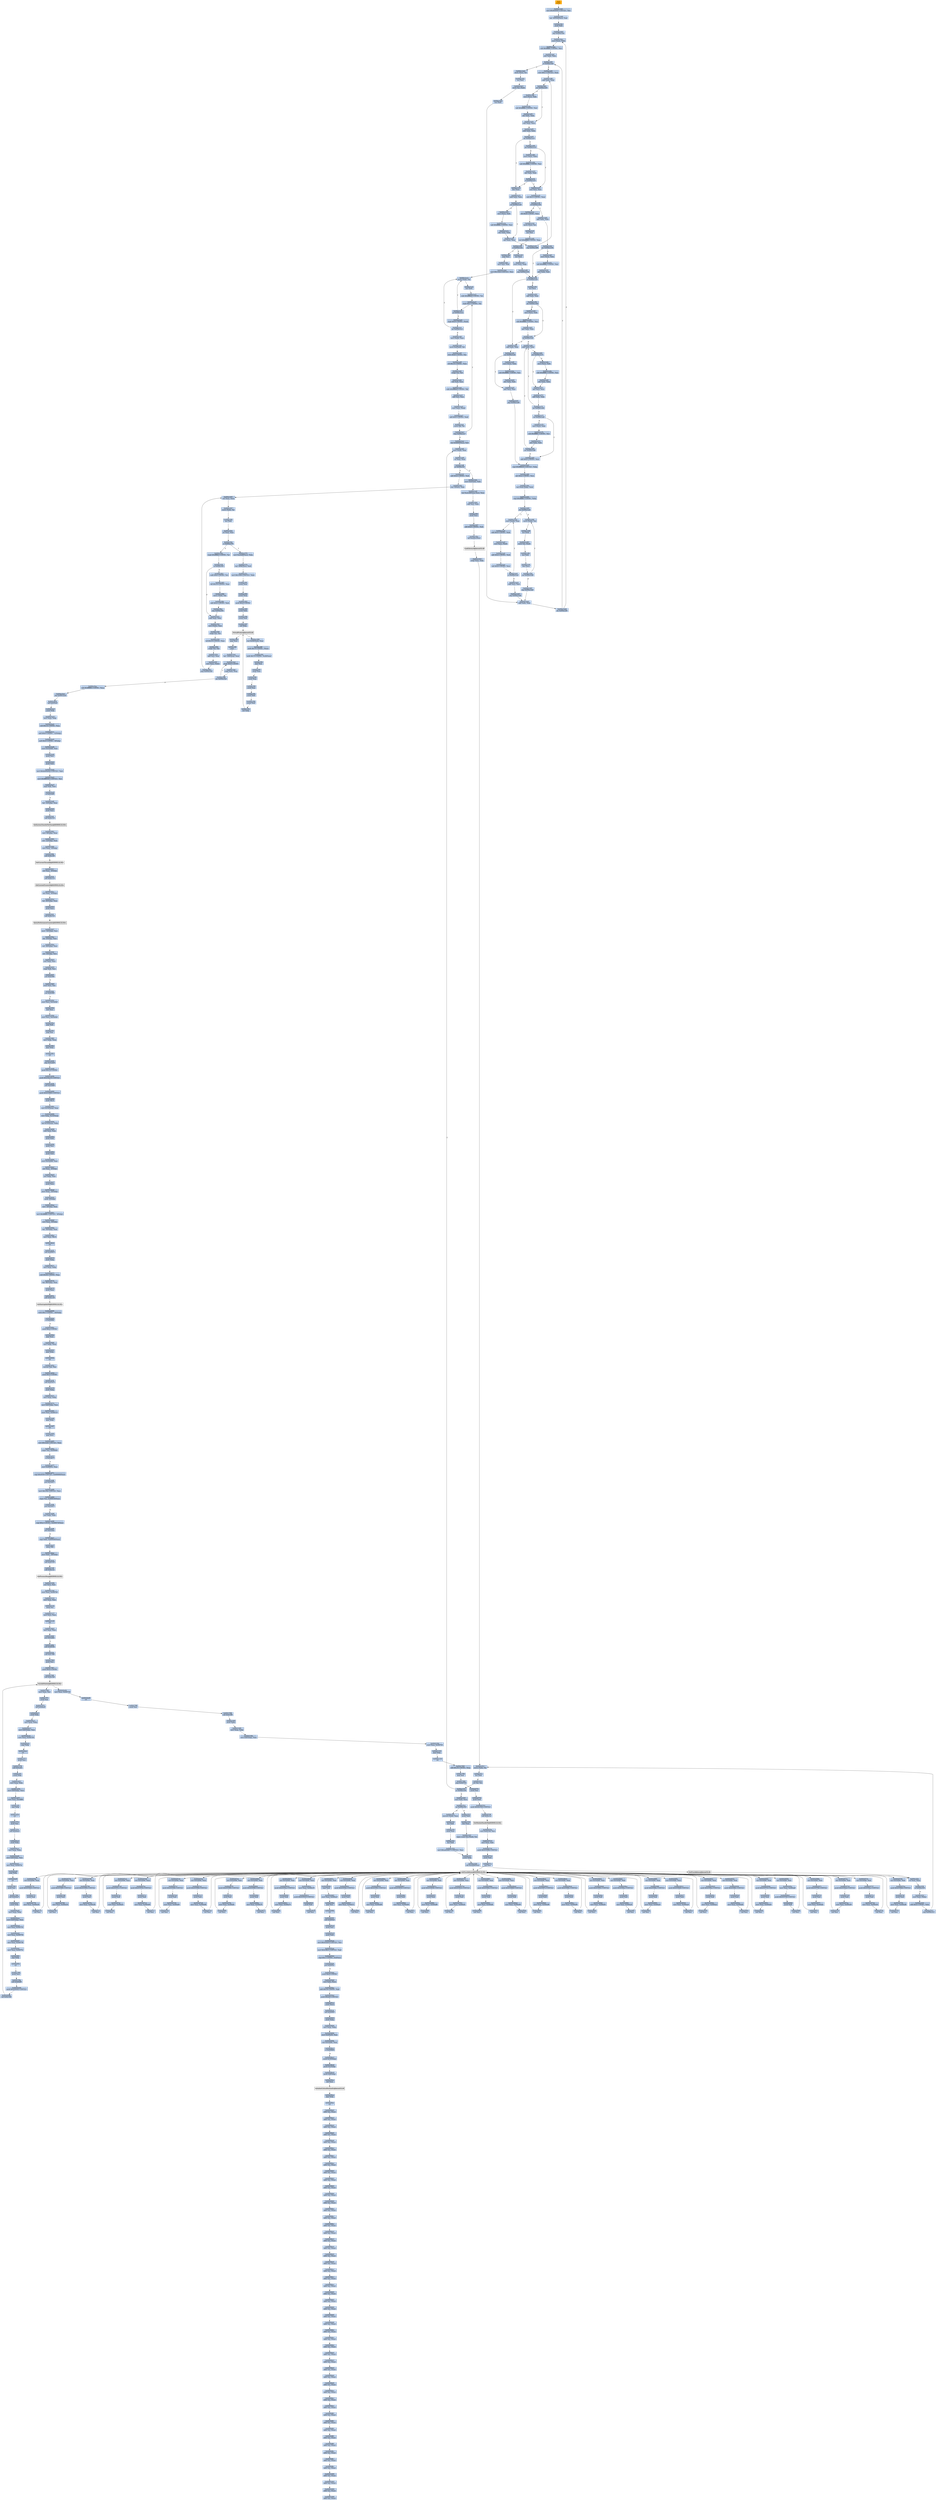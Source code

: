 digraph G {
node[shape=rectangle,style=filled,fillcolor=lightsteelblue,color=lightsteelblue]
bgcolor="transparent"
a0x004a1dd0pusha_[label="start\npusha ",fillcolor="orange",color="lightgrey"];
a0x004a1dd1movl_0x464000UINT32_esi[label="0x004a1dd1\nmovl $0x464000<UINT32>, %esi"];
a0x004a1dd6leal__405504esi__edi[label="0x004a1dd6\nleal -405504(%esi), %edi"];
a0x004a1ddcpushl_edi[label="0x004a1ddc\npushl %edi"];
a0x004a1dddjmp_0x004a1dea[label="0x004a1ddd\njmp 0x004a1dea"];
a0x004a1deamovl_esi__ebx[label="0x004a1dea\nmovl (%esi), %ebx"];
a0x004a1decsubl_0xfffffffcUINT8_esi[label="0x004a1dec\nsubl $0xfffffffc<UINT8>, %esi"];
a0x004a1defadcl_ebx_ebx[label="0x004a1def\nadcl %ebx, %ebx"];
a0x004a1df1jb_0x004a1de0[label="0x004a1df1\njb 0x004a1de0"];
a0x004a1de0movb_esi__al[label="0x004a1de0\nmovb (%esi), %al"];
a0x004a1de2incl_esi[label="0x004a1de2\nincl %esi"];
a0x004a1de3movb_al_edi_[label="0x004a1de3\nmovb %al, (%edi)"];
a0x004a1de5incl_edi[label="0x004a1de5\nincl %edi"];
a0x004a1de6addl_ebx_ebx[label="0x004a1de6\naddl %ebx, %ebx"];
a0x004a1de8jne_0x004a1df1[label="0x004a1de8\njne 0x004a1df1"];
a0x004a1df3movl_0x1UINT32_eax[label="0x004a1df3\nmovl $0x1<UINT32>, %eax"];
a0x004a1df8addl_ebx_ebx[label="0x004a1df8\naddl %ebx, %ebx"];
a0x004a1dfajne_0x004a1e03[label="0x004a1dfa\njne 0x004a1e03"];
a0x004a1e03adcl_eax_eax[label="0x004a1e03\nadcl %eax, %eax"];
a0x004a1e05addl_ebx_ebx[label="0x004a1e05\naddl %ebx, %ebx"];
a0x004a1e07jae_0x004a1e14[label="0x004a1e07\njae 0x004a1e14"];
a0x004a1e09jne_0x004a1e33[label="0x004a1e09\njne 0x004a1e33"];
a0x004a1e33xorl_ecx_ecx[label="0x004a1e33\nxorl %ecx, %ecx"];
a0x004a1e35subl_0x3UINT8_eax[label="0x004a1e35\nsubl $0x3<UINT8>, %eax"];
a0x004a1e38jb_0x004a1e4b[label="0x004a1e38\njb 0x004a1e4b"];
a0x004a1e3ashll_0x8UINT8_eax[label="0x004a1e3a\nshll $0x8<UINT8>, %eax"];
a0x004a1e3dmovb_esi__al[label="0x004a1e3d\nmovb (%esi), %al"];
a0x004a1e3fincl_esi[label="0x004a1e3f\nincl %esi"];
a0x004a1e40xorl_0xffffffffUINT8_eax[label="0x004a1e40\nxorl $0xffffffff<UINT8>, %eax"];
a0x004a1e43je_0x004a1eba[label="0x004a1e43\nje 0x004a1eba"];
a0x004a1e45sarl_eax[label="0x004a1e45\nsarl %eax"];
a0x004a1e47movl_eax_ebp[label="0x004a1e47\nmovl %eax, %ebp"];
a0x004a1e49jmp_0x004a1e56[label="0x004a1e49\njmp 0x004a1e56"];
a0x004a1e56jb_0x004a1e24[label="0x004a1e56\njb 0x004a1e24"];
a0x004a1e24addl_ebx_ebx[label="0x004a1e24\naddl %ebx, %ebx"];
a0x004a1e26jne_0x004a1e2f[label="0x004a1e26\njne 0x004a1e2f"];
a0x004a1e2fadcl_ecx_ecx[label="0x004a1e2f\nadcl %ecx, %ecx"];
a0x004a1e31jmp_0x004a1e85[label="0x004a1e31\njmp 0x004a1e85"];
a0x004a1e85cmpl_0xfffffb00UINT32_ebp[label="0x004a1e85\ncmpl $0xfffffb00<UINT32>, %ebp"];
a0x004a1e8badcl_0x2UINT8_ecx[label="0x004a1e8b\nadcl $0x2<UINT8>, %ecx"];
a0x004a1e8eleal_ediebp__edx[label="0x004a1e8e\nleal (%edi,%ebp), %edx"];
a0x004a1e91cmpl_0xfffffffcUINT8_ebp[label="0x004a1e91\ncmpl $0xfffffffc<UINT8>, %ebp"];
a0x004a1e94jbe_0x004a1ea4[label="0x004a1e94\njbe 0x004a1ea4"];
a0x004a1ea4movl_edx__eax[label="0x004a1ea4\nmovl (%edx), %eax"];
a0x004a1ea6addl_0x4UINT8_edx[label="0x004a1ea6\naddl $0x4<UINT8>, %edx"];
a0x004a1ea9movl_eax_edi_[label="0x004a1ea9\nmovl %eax, (%edi)"];
a0x004a1eabaddl_0x4UINT8_edi[label="0x004a1eab\naddl $0x4<UINT8>, %edi"];
a0x004a1eaesubl_0x4UINT8_ecx[label="0x004a1eae\nsubl $0x4<UINT8>, %ecx"];
a0x004a1eb1ja_0x004a1ea4[label="0x004a1eb1\nja 0x004a1ea4"];
a0x004a1eb3addl_ecx_edi[label="0x004a1eb3\naddl %ecx, %edi"];
a0x004a1eb5jmp_0x004a1de6[label="0x004a1eb5\njmp 0x004a1de6"];
a0x004a1e0bmovl_esi__ebx[label="0x004a1e0b\nmovl (%esi), %ebx"];
a0x004a1e0dsubl_0xfffffffcUINT8_esi[label="0x004a1e0d\nsubl $0xfffffffc<UINT8>, %esi"];
a0x004a1e10adcl_ebx_ebx[label="0x004a1e10\nadcl %ebx, %ebx"];
a0x004a1e12jb_0x004a1e33[label="0x004a1e12\njb 0x004a1e33"];
a0x004a1e58incl_ecx[label="0x004a1e58\nincl %ecx"];
a0x004a1e59addl_ebx_ebx[label="0x004a1e59\naddl %ebx, %ebx"];
a0x004a1e5bjne_0x004a1e64[label="0x004a1e5b\njne 0x004a1e64"];
a0x004a1e64jb_0x004a1e24[label="0x004a1e64\njb 0x004a1e24"];
a0x004a1e66addl_ebx_ebx[label="0x004a1e66\naddl %ebx, %ebx"];
a0x004a1e68jne_0x004a1e71[label="0x004a1e68\njne 0x004a1e71"];
a0x004a1e71adcl_ecx_ecx[label="0x004a1e71\nadcl %ecx, %ecx"];
a0x004a1e73addl_ebx_ebx[label="0x004a1e73\naddl %ebx, %ebx"];
a0x004a1e75jae_0x004a1e66[label="0x004a1e75\njae 0x004a1e66"];
a0x004a1e77jne_0x004a1e82[label="0x004a1e77\njne 0x004a1e82"];
a0x004a1e82addl_0x2UINT8_ecx[label="0x004a1e82\naddl $0x2<UINT8>, %ecx"];
a0x004a1e4baddl_ebx_ebx[label="0x004a1e4b\naddl %ebx, %ebx"];
a0x004a1e4djne_0x004a1e56[label="0x004a1e4d\njne 0x004a1e56"];
a0x004a1e6amovl_esi__ebx[label="0x004a1e6a\nmovl (%esi), %ebx"];
a0x004a1e6csubl_0xfffffffcUINT8_esi[label="0x004a1e6c\nsubl $0xfffffffc<UINT8>, %esi"];
a0x004a1e6fadcl_ebx_ebx[label="0x004a1e6f\nadcl %ebx, %ebx"];
a0x004a1dfcmovl_esi__ebx[label="0x004a1dfc\nmovl (%esi), %ebx"];
a0x004a1dfesubl_0xfffffffcUINT8_esi[label="0x004a1dfe\nsubl $0xfffffffc<UINT8>, %esi"];
a0x004a1e01adcl_ebx_ebx[label="0x004a1e01\nadcl %ebx, %ebx"];
a0x004a1e79movl_esi__ebx[label="0x004a1e79\nmovl (%esi), %ebx"];
a0x004a1e7bsubl_0xfffffffcUINT8_esi[label="0x004a1e7b\nsubl $0xfffffffc<UINT8>, %esi"];
a0x004a1e7eadcl_ebx_ebx[label="0x004a1e7e\nadcl %ebx, %ebx"];
a0x004a1e80jae_0x004a1e66[label="0x004a1e80\njae 0x004a1e66"];
a0x004a1e14decl_eax[label="0x004a1e14\ndecl %eax"];
a0x004a1e15addl_ebx_ebx[label="0x004a1e15\naddl %ebx, %ebx"];
a0x004a1e17jne_0x004a1e20[label="0x004a1e17\njne 0x004a1e20"];
a0x004a1e20adcl_eax_eax[label="0x004a1e20\nadcl %eax, %eax"];
a0x004a1e22jmp_0x004a1df8[label="0x004a1e22\njmp 0x004a1df8"];
a0x004a1e96movb_edx__al[label="0x004a1e96\nmovb (%edx), %al"];
a0x004a1e98incl_edx[label="0x004a1e98\nincl %edx"];
a0x004a1e99movb_al_edi_[label="0x004a1e99\nmovb %al, (%edi)"];
a0x004a1e9bincl_edi[label="0x004a1e9b\nincl %edi"];
a0x004a1e9cdecl_ecx[label="0x004a1e9c\ndecl %ecx"];
a0x004a1e9djne_0x004a1e96[label="0x004a1e9d\njne 0x004a1e96"];
a0x004a1e9fjmp_0x004a1de6[label="0x004a1e9f\njmp 0x004a1de6"];
a0x004a1e5dmovl_esi__ebx[label="0x004a1e5d\nmovl (%esi), %ebx"];
a0x004a1e5fsubl_0xfffffffcUINT8_esi[label="0x004a1e5f\nsubl $0xfffffffc<UINT8>, %esi"];
a0x004a1e62adcl_ebx_ebx[label="0x004a1e62\nadcl %ebx, %ebx"];
a0x004a1e4fmovl_esi__ebx[label="0x004a1e4f\nmovl (%esi), %ebx"];
a0x004a1e51subl_0xfffffffcUINT8_esi[label="0x004a1e51\nsubl $0xfffffffc<UINT8>, %esi"];
a0x004a1e54adcl_ebx_ebx[label="0x004a1e54\nadcl %ebx, %ebx"];
a0x004a1e28movl_esi__ebx[label="0x004a1e28\nmovl (%esi), %ebx"];
a0x004a1e2asubl_0xfffffffcUINT8_esi[label="0x004a1e2a\nsubl $0xfffffffc<UINT8>, %esi"];
a0x004a1e2dadcl_ebx_ebx[label="0x004a1e2d\nadcl %ebx, %ebx"];
a0x004a1e19movl_esi__ebx[label="0x004a1e19\nmovl (%esi), %ebx"];
a0x004a1e1bsubl_0xfffffffcUINT8_esi[label="0x004a1e1b\nsubl $0xfffffffc<UINT8>, %esi"];
a0x004a1e1eadcl_ebx_ebx[label="0x004a1e1e\nadcl %ebx, %ebx"];
a0x004a1ebapopl_esi[label="0x004a1eba\npopl %esi"];
a0x004a1ebbmovl_esi_edi[label="0x004a1ebb\nmovl %esi, %edi"];
a0x004a1ebdmovl_0x1024UINT32_ecx[label="0x004a1ebd\nmovl $0x1024<UINT32>, %ecx"];
a0x004a1ec2movb_edi__al[label="0x004a1ec2\nmovb (%edi), %al"];
a0x004a1ec4incl_edi[label="0x004a1ec4\nincl %edi"];
a0x004a1ec5subb_0xffffffe8UINT8_al[label="0x004a1ec5\nsubb $0xffffffe8<UINT8>, %al"];
a0x004a1ec7cmpb_0x1UINT8_al[label="0x004a1ec7\ncmpb $0x1<UINT8>, %al"];
a0x004a1ec9ja_0x004a1ec2[label="0x004a1ec9\nja 0x004a1ec2"];
a0x004a1ecbcmpb_0x9UINT8_edi_[label="0x004a1ecb\ncmpb $0x9<UINT8>, (%edi)"];
a0x004a1ecejne_0x004a1ec2[label="0x004a1ece\njne 0x004a1ec2"];
a0x004a1ed0movl_edi__eax[label="0x004a1ed0\nmovl (%edi), %eax"];
a0x004a1ed2movb_0x4edi__bl[label="0x004a1ed2\nmovb 0x4(%edi), %bl"];
a0x004a1ed5shrw_0x8UINT8_ax[label="0x004a1ed5\nshrw $0x8<UINT8>, %ax"];
a0x004a1ed9roll_0x10UINT8_eax[label="0x004a1ed9\nroll $0x10<UINT8>, %eax"];
a0x004a1edcxchgb_al_ah[label="0x004a1edc\nxchgb %al, %ah"];
a0x004a1edesubl_edi_eax[label="0x004a1ede\nsubl %edi, %eax"];
a0x004a1ee0subb_0xffffffe8UINT8_bl[label="0x004a1ee0\nsubb $0xffffffe8<UINT8>, %bl"];
a0x004a1ee3addl_esi_eax[label="0x004a1ee3\naddl %esi, %eax"];
a0x004a1ee5movl_eax_edi_[label="0x004a1ee5\nmovl %eax, (%edi)"];
a0x004a1ee7addl_0x5UINT8_edi[label="0x004a1ee7\naddl $0x5<UINT8>, %edi"];
a0x004a1eeamovb_bl_al[label="0x004a1eea\nmovb %bl, %al"];
a0x004a1eecloop_0x004a1ec7[label="0x004a1eec\nloop 0x004a1ec7"];
a0x004a1eeeleal_0x9d000esi__edi[label="0x004a1eee\nleal 0x9d000(%esi), %edi"];
a0x004a1ef4movl_edi__eax[label="0x004a1ef4\nmovl (%edi), %eax"];
a0x004a1ef6orl_eax_eax[label="0x004a1ef6\norl %eax, %eax"];
a0x004a1ef8je_0x004a1f3f[label="0x004a1ef8\nje 0x004a1f3f"];
a0x004a1efamovl_0x4edi__ebx[label="0x004a1efa\nmovl 0x4(%edi), %ebx"];
a0x004a1efdleal_0xa2cd0eaxesi__eax[label="0x004a1efd\nleal 0xa2cd0(%eax,%esi), %eax"];
a0x004a1f04addl_esi_ebx[label="0x004a1f04\naddl %esi, %ebx"];
a0x004a1f06pushl_eax[label="0x004a1f06\npushl %eax"];
a0x004a1f07addl_0x8UINT8_edi[label="0x004a1f07\naddl $0x8<UINT8>, %edi"];
a0x004a1f0acall_0xa2dccesi_[label="0x004a1f0a\ncall 0xa2dcc(%esi)"];
LoadLibraryA_kernel32_dll[label="LoadLibraryA@kernel32.dll",fillcolor="lightgrey",color="lightgrey"];
a0x004a1f10xchgl_eax_ebp[label="0x004a1f10\nxchgl %eax, %ebp"];
a0x004a1f11movb_edi__al[label="0x004a1f11\nmovb (%edi), %al"];
a0x004a1f13incl_edi[label="0x004a1f13\nincl %edi"];
a0x004a1f14orb_al_al[label="0x004a1f14\norb %al, %al"];
a0x004a1f16je_0x004a1ef4[label="0x004a1f16\nje 0x004a1ef4"];
a0x004a1f18movl_edi_ecx[label="0x004a1f18\nmovl %edi, %ecx"];
a0x004a1f1ajns_0x004a1f23[label="0x004a1f1a\njns 0x004a1f23"];
a0x004a1f23pushl_edi[label="0x004a1f23\npushl %edi"];
a0x004a1f24decl_eax[label="0x004a1f24\ndecl %eax"];
a0x004a1f25repnz_scasb_es_edi__al[label="0x004a1f25\nrepnz scasb %es:(%edi), %al"];
a0x004a1f27pushl_ebp[label="0x004a1f27\npushl %ebp"];
a0x004a1f28call_0xa2dd4esi_[label="0x004a1f28\ncall 0xa2dd4(%esi)"];
GetProcAddress_kernel32_dll[label="GetProcAddress@kernel32.dll",fillcolor="lightgrey",color="lightgrey"];
a0x004a1f2eorl_eax_eax[label="0x004a1f2e\norl %eax, %eax"];
a0x004a1f30je_0x004a1f39[label="0x004a1f30\nje 0x004a1f39"];
a0x004a1f32movl_eax_ebx_[label="0x004a1f32\nmovl %eax, (%ebx)"];
a0x004a1f34addl_0x4UINT8_ebx[label="0x004a1f34\naddl $0x4<UINT8>, %ebx"];
a0x004a1f37jmp_0x004a1f11[label="0x004a1f37\njmp 0x004a1f11"];
GetProcAddress_KERNEL32_DLL[label="GetProcAddress@KERNEL32.DLL",fillcolor="lightgrey",color="lightgrey"];
a0x004a1f1cmovzwl_edi__eax[label="0x004a1f1c\nmovzwl (%edi), %eax"];
a0x004a1f1fincl_edi[label="0x004a1f1f\nincl %edi"];
a0x004a1f20pushl_eax[label="0x004a1f20\npushl %eax"];
a0x004a1f21incl_edi[label="0x004a1f21\nincl %edi"];
a0x004a1f22movl_0xaef24857UINT32_ecx[label="0x004a1f22\nmovl $0xaef24857<UINT32>, %ecx"];
a0x004a1f3faddl_0x4UINT8_edi[label="0x004a1f3f\naddl $0x4<UINT8>, %edi"];
a0x004a1f42leal__4esi__ebx[label="0x004a1f42\nleal -4(%esi), %ebx"];
a0x004a1f45xorl_eax_eax[label="0x004a1f45\nxorl %eax, %eax"];
a0x004a1f47movb_edi__al[label="0x004a1f47\nmovb (%edi), %al"];
a0x004a1f49incl_edi[label="0x004a1f49\nincl %edi"];
a0x004a1f4aorl_eax_eax[label="0x004a1f4a\norl %eax, %eax"];
a0x004a1f4cje_0x004a1f70[label="0x004a1f4c\nje 0x004a1f70"];
a0x004a1f4ecmpb_0xffffffefUINT8_al[label="0x004a1f4e\ncmpb $0xffffffef<UINT8>, %al"];
a0x004a1f50ja_0x004a1f63[label="0x004a1f50\nja 0x004a1f63"];
a0x004a1f52addl_eax_ebx[label="0x004a1f52\naddl %eax, %ebx"];
a0x004a1f54movl_ebx__eax[label="0x004a1f54\nmovl (%ebx), %eax"];
a0x004a1f56xchgb_al_ah[label="0x004a1f56\nxchgb %al, %ah"];
a0x004a1f58roll_0x10UINT8_eax[label="0x004a1f58\nroll $0x10<UINT8>, %eax"];
a0x004a1f5bxchgb_al_ah[label="0x004a1f5b\nxchgb %al, %ah"];
a0x004a1f5daddl_esi_eax[label="0x004a1f5d\naddl %esi, %eax"];
a0x004a1f5fmovl_eax_ebx_[label="0x004a1f5f\nmovl %eax, (%ebx)"];
a0x004a1f61jmp_0x004a1f45[label="0x004a1f61\njmp 0x004a1f45"];
a0x004a1f63andb_0xfUINT8_al[label="0x004a1f63\nandb $0xf<UINT8>, %al"];
a0x004a1f65shll_0x10UINT8_eax[label="0x004a1f65\nshll $0x10<UINT8>, %eax"];
a0x004a1f68movw_edi__ax[label="0x004a1f68\nmovw (%edi), %ax"];
a0x004a1f6baddl_0x2UINT8_edi[label="0x004a1f6b\naddl $0x2<UINT8>, %edi"];
a0x004a1f6ejmp_0x004a1f52[label="0x004a1f6e\njmp 0x004a1f52"];
a0x004a1f70movl_0xa2dd8esi__ebp[label="0x004a1f70\nmovl 0xa2dd8(%esi), %ebp"];
a0x004a1f76leal__4096esi__edi[label="0x004a1f76\nleal -4096(%esi), %edi"];
a0x004a1f7cmovl_0x1000UINT32_ebx[label="0x004a1f7c\nmovl $0x1000<UINT32>, %ebx"];
a0x004a1f81pushl_eax[label="0x004a1f81\npushl %eax"];
a0x004a1f82pushl_esp[label="0x004a1f82\npushl %esp"];
a0x004a1f83pushl_0x4UINT8[label="0x004a1f83\npushl $0x4<UINT8>"];
a0x004a1f85pushl_ebx[label="0x004a1f85\npushl %ebx"];
a0x004a1f86pushl_edi[label="0x004a1f86\npushl %edi"];
a0x004a1f87call_ebp[label="0x004a1f87\ncall %ebp"];
VirtualProtect_kernel32_dll[label="VirtualProtect@kernel32.dll",fillcolor="lightgrey",color="lightgrey"];
a0x004a1f89leal_0x20fedi__eax[label="0x004a1f89\nleal 0x20f(%edi), %eax"];
a0x004a1f8fandb_0x7fUINT8_eax_[label="0x004a1f8f\nandb $0x7f<UINT8>, (%eax)"];
a0x004a1f92andb_0x7fUINT8_0x28eax_[label="0x004a1f92\nandb $0x7f<UINT8>, 0x28(%eax)"];
a0x004a1f96popl_eax[label="0x004a1f96\npopl %eax"];
a0x004a1f97pushl_eax[label="0x004a1f97\npushl %eax"];
a0x004a1f98pushl_esp[label="0x004a1f98\npushl %esp"];
a0x004a1f99pushl_eax[label="0x004a1f99\npushl %eax"];
a0x004a1f9apushl_ebx[label="0x004a1f9a\npushl %ebx"];
a0x004a1f9bpushl_edi[label="0x004a1f9b\npushl %edi"];
a0x004a1f9ccall_ebp[label="0x004a1f9c\ncall %ebp"];
a0x004a1f9epopl_eax[label="0x004a1f9e\npopl %eax"];
a0x004a1f9fpopa_[label="0x004a1f9f\npopa "];
a0x004a1fa0leal__128esp__eax[label="0x004a1fa0\nleal -128(%esp), %eax"];
a0x004a1fa4pushl_0x0UINT8[label="0x004a1fa4\npushl $0x0<UINT8>"];
a0x004a1fa6cmpl_eax_esp[label="0x004a1fa6\ncmpl %eax, %esp"];
a0x004a1fa8jne_0x004a1fa4[label="0x004a1fa8\njne 0x004a1fa4"];
a0x004a1faasubl_0xffffff80UINT8_esp[label="0x004a1faa\nsubl $0xffffff80<UINT8>, %esp"];
a0x004a1fadjmp_0x0041ab3f[label="0x004a1fad\njmp 0x0041ab3f"];
a0x0041ab3fcall_0x423ec8[label="0x0041ab3f\ncall 0x423ec8"];
a0x00423ec8pushl_ebp[label="0x00423ec8\npushl %ebp"];
a0x00423ec9movl_esp_ebp[label="0x00423ec9\nmovl %esp, %ebp"];
a0x00423ecbsubl_0x14UINT8_esp[label="0x00423ecb\nsubl $0x14<UINT8>, %esp"];
a0x00423eceandl_0x0UINT8__12ebp_[label="0x00423ece\nandl $0x0<UINT8>, -12(%ebp)"];
a0x00423ed2andl_0x0UINT8__8ebp_[label="0x00423ed2\nandl $0x0<UINT8>, -8(%ebp)"];
a0x00423ed6movl_0x43e0d0_eax[label="0x00423ed6\nmovl 0x43e0d0, %eax"];
a0x00423edbpushl_esi[label="0x00423edb\npushl %esi"];
a0x00423edcpushl_edi[label="0x00423edc\npushl %edi"];
a0x00423eddmovl_0xbb40e64eUINT32_edi[label="0x00423edd\nmovl $0xbb40e64e<UINT32>, %edi"];
a0x00423ee2movl_0xffff0000UINT32_esi[label="0x00423ee2\nmovl $0xffff0000<UINT32>, %esi"];
a0x00423ee7cmpl_edi_eax[label="0x00423ee7\ncmpl %edi, %eax"];
a0x00423ee9je_0x423ef8[label="0x00423ee9\nje 0x423ef8"];
a0x00423ef8leal__12ebp__eax[label="0x00423ef8\nleal -12(%ebp), %eax"];
a0x00423efbpushl_eax[label="0x00423efb\npushl %eax"];
a0x00423efccall_0x42c110[label="0x00423efc\ncall 0x42c110"];
GetSystemTimeAsFileTime_KERNEL32_DLL[label="GetSystemTimeAsFileTime@KERNEL32.DLL",fillcolor="lightgrey",color="lightgrey"];
a0x00423f02movl__8ebp__eax[label="0x00423f02\nmovl -8(%ebp), %eax"];
a0x00423f05xorl__12ebp__eax[label="0x00423f05\nxorl -12(%ebp), %eax"];
a0x00423f08movl_eax__4ebp_[label="0x00423f08\nmovl %eax, -4(%ebp)"];
a0x00423f0bcall_0x42c160[label="0x00423f0b\ncall 0x42c160"];
GetCurrentThreadId_KERNEL32_DLL[label="GetCurrentThreadId@KERNEL32.DLL",fillcolor="lightgrey",color="lightgrey"];
a0x00423f11xorl_eax__4ebp_[label="0x00423f11\nxorl %eax, -4(%ebp)"];
a0x00423f14call_0x42c114[label="0x00423f14\ncall 0x42c114"];
GetCurrentProcessId_KERNEL32_DLL[label="GetCurrentProcessId@KERNEL32.DLL",fillcolor="lightgrey",color="lightgrey"];
a0x00423f1axorl_eax__4ebp_[label="0x00423f1a\nxorl %eax, -4(%ebp)"];
a0x00423f1dleal__20ebp__eax[label="0x00423f1d\nleal -20(%ebp), %eax"];
a0x00423f20pushl_eax[label="0x00423f20\npushl %eax"];
a0x00423f21call_0x42c118[label="0x00423f21\ncall 0x42c118"];
QueryPerformanceCounter_KERNEL32_DLL[label="QueryPerformanceCounter@KERNEL32.DLL",fillcolor="lightgrey",color="lightgrey"];
a0x00423f27movl__16ebp__ecx[label="0x00423f27\nmovl -16(%ebp), %ecx"];
a0x00423f2aleal__4ebp__eax[label="0x00423f2a\nleal -4(%ebp), %eax"];
a0x00423f2dxorl__20ebp__ecx[label="0x00423f2d\nxorl -20(%ebp), %ecx"];
a0x00423f30xorl__4ebp__ecx[label="0x00423f30\nxorl -4(%ebp), %ecx"];
a0x00423f33xorl_eax_ecx[label="0x00423f33\nxorl %eax, %ecx"];
a0x00423f35cmpl_edi_ecx[label="0x00423f35\ncmpl %edi, %ecx"];
a0x00423f37jne_0x423f40[label="0x00423f37\njne 0x423f40"];
a0x00423f40testl_ecx_esi[label="0x00423f40\ntestl %ecx, %esi"];
a0x00423f42jne_0x423f50[label="0x00423f42\njne 0x423f50"];
a0x00423f50movl_ecx_0x43e0d0[label="0x00423f50\nmovl %ecx, 0x43e0d0"];
a0x00423f56notl_ecx[label="0x00423f56\nnotl %ecx"];
a0x00423f58movl_ecx_0x43e0d4[label="0x00423f58\nmovl %ecx, 0x43e0d4"];
a0x00423f5epopl_edi[label="0x00423f5e\npopl %edi"];
a0x00423f5fpopl_esi[label="0x00423f5f\npopl %esi"];
a0x00423f60movl_ebp_esp[label="0x00423f60\nmovl %ebp, %esp"];
a0x00423f62popl_ebp[label="0x00423f62\npopl %ebp"];
a0x00423f63ret[label="0x00423f63\nret"];
a0x0041ab44jmp_0x41ab49[label="0x0041ab44\njmp 0x41ab49"];
a0x0041ab49pushl_0x14UINT8[label="0x0041ab49\npushl $0x14<UINT8>"];
a0x0041ab4bpushl_0x43be10UINT32[label="0x0041ab4b\npushl $0x43be10<UINT32>"];
a0x0041ab50call_0x41b680[label="0x0041ab50\ncall 0x41b680"];
a0x0041b680pushl_0x419060UINT32[label="0x0041b680\npushl $0x419060<UINT32>"];
a0x0041b685pushl_fs_0[label="0x0041b685\npushl %fs:0"];
a0x0041b68cmovl_0x10esp__eax[label="0x0041b68c\nmovl 0x10(%esp), %eax"];
a0x0041b690movl_ebp_0x10esp_[label="0x0041b690\nmovl %ebp, 0x10(%esp)"];
a0x0041b694leal_0x10esp__ebp[label="0x0041b694\nleal 0x10(%esp), %ebp"];
a0x0041b698subl_eax_esp[label="0x0041b698\nsubl %eax, %esp"];
a0x0041b69apushl_ebx[label="0x0041b69a\npushl %ebx"];
a0x0041b69bpushl_esi[label="0x0041b69b\npushl %esi"];
a0x0041b69cpushl_edi[label="0x0041b69c\npushl %edi"];
a0x0041b69dmovl_0x43e0d0_eax[label="0x0041b69d\nmovl 0x43e0d0, %eax"];
a0x0041b6a2xorl_eax__4ebp_[label="0x0041b6a2\nxorl %eax, -4(%ebp)"];
a0x0041b6a5xorl_ebp_eax[label="0x0041b6a5\nxorl %ebp, %eax"];
a0x0041b6a7pushl_eax[label="0x0041b6a7\npushl %eax"];
a0x0041b6a8movl_esp__24ebp_[label="0x0041b6a8\nmovl %esp, -24(%ebp)"];
a0x0041b6abpushl__8ebp_[label="0x0041b6ab\npushl -8(%ebp)"];
a0x0041b6aemovl__4ebp__eax[label="0x0041b6ae\nmovl -4(%ebp), %eax"];
a0x0041b6b1movl_0xfffffffeUINT32__4ebp_[label="0x0041b6b1\nmovl $0xfffffffe<UINT32>, -4(%ebp)"];
a0x0041b6b8movl_eax__8ebp_[label="0x0041b6b8\nmovl %eax, -8(%ebp)"];
a0x0041b6bbleal__16ebp__eax[label="0x0041b6bb\nleal -16(%ebp), %eax"];
a0x0041b6bemovl_eax_fs_0[label="0x0041b6be\nmovl %eax, %fs:0"];
a0x0041b6c4ret[label="0x0041b6c4\nret"];
a0x0041ab55call_0x420670[label="0x0041ab55\ncall 0x420670"];
a0x00420670pushl_ebp[label="0x00420670\npushl %ebp"];
a0x00420671movl_esp_ebp[label="0x00420671\nmovl %esp, %ebp"];
a0x00420673subl_0x44UINT8_esp[label="0x00420673\nsubl $0x44<UINT8>, %esp"];
a0x00420676leal__68ebp__eax[label="0x00420676\nleal -68(%ebp), %eax"];
a0x00420679pushl_eax[label="0x00420679\npushl %eax"];
a0x0042067acall_0x42c138[label="0x0042067a\ncall 0x42c138"];
GetStartupInfoW_KERNEL32_DLL[label="GetStartupInfoW@KERNEL32.DLL",fillcolor="lightgrey",color="lightgrey"];
a0x00420680testb_0x1UINT8__24ebp_[label="0x00420680\ntestb $0x1<UINT8>, -24(%ebp)"];
a0x00420684je_0x42068c[label="0x00420684\nje 0x42068c"];
a0x0042068cpushl_0xaUINT8[label="0x0042068c\npushl $0xa<UINT8>"];
a0x0042068epopl_eax[label="0x0042068e\npopl %eax"];
a0x0042068fmovl_ebp_esp[label="0x0042068f\nmovl %ebp, %esp"];
a0x00420691popl_ebp[label="0x00420691\npopl %ebp"];
a0x00420692ret[label="0x00420692\nret"];
a0x0041ab5amovzwl_ax_esi[label="0x0041ab5a\nmovzwl %ax, %esi"];
a0x0041ab5dpushl_0x2UINT8[label="0x0041ab5d\npushl $0x2<UINT8>"];
a0x0041ab5fcall_0x423e7b[label="0x0041ab5f\ncall 0x423e7b"];
a0x00423e7bpushl_ebp[label="0x00423e7b\npushl %ebp"];
a0x00423e7cmovl_esp_ebp[label="0x00423e7c\nmovl %esp, %ebp"];
a0x00423e7emovl_0x8ebp__eax[label="0x00423e7e\nmovl 0x8(%ebp), %eax"];
a0x00423e81movl_eax_0x440110[label="0x00423e81\nmovl %eax, 0x440110"];
a0x00423e86popl_ebp[label="0x00423e86\npopl %ebp"];
a0x00423e87ret[label="0x00423e87\nret"];
a0x0041ab64popl_ecx[label="0x0041ab64\npopl %ecx"];
a0x0041ab65movl_0x5a4dUINT32_eax[label="0x0041ab65\nmovl $0x5a4d<UINT32>, %eax"];
a0x0041ab6acmpw_ax_0x400000[label="0x0041ab6a\ncmpw %ax, 0x400000"];
a0x0041ab71je_0x41ab77[label="0x0041ab71\nje 0x41ab77"];
a0x0041ab77movl_0x40003c_eax[label="0x0041ab77\nmovl 0x40003c, %eax"];
a0x0041ab7ccmpl_0x4550UINT32_0x400000eax_[label="0x0041ab7c\ncmpl $0x4550<UINT32>, 0x400000(%eax)"];
a0x0041ab86jne_0x41ab73[label="0x0041ab86\njne 0x41ab73"];
a0x0041ab88movl_0x10bUINT32_ecx[label="0x0041ab88\nmovl $0x10b<UINT32>, %ecx"];
a0x0041ab8dcmpw_cx_0x400018eax_[label="0x0041ab8d\ncmpw %cx, 0x400018(%eax)"];
a0x0041ab94jne_0x41ab73[label="0x0041ab94\njne 0x41ab73"];
a0x0041ab96xorl_ebx_ebx[label="0x0041ab96\nxorl %ebx, %ebx"];
a0x0041ab98cmpl_0xeUINT8_0x400074eax_[label="0x0041ab98\ncmpl $0xe<UINT8>, 0x400074(%eax)"];
a0x0041ab9fjbe_0x41abaa[label="0x0041ab9f\njbe 0x41abaa"];
a0x0041aba1cmpl_ebx_0x4000e8eax_[label="0x0041aba1\ncmpl %ebx, 0x4000e8(%eax)"];
a0x0041aba7setne_bl[label="0x0041aba7\nsetne %bl"];
a0x0041abaamovl_ebx__28ebp_[label="0x0041abaa\nmovl %ebx, -28(%ebp)"];
a0x0041abadcall_0x421105[label="0x0041abad\ncall 0x421105"];
a0x00421105call_0x42c12c[label="0x00421105\ncall 0x42c12c"];
GetProcessHeap_KERNEL32_DLL[label="GetProcessHeap@KERNEL32.DLL",fillcolor="lightgrey",color="lightgrey"];
a0x0042110bxorl_ecx_ecx[label="0x0042110b\nxorl %ecx, %ecx"];
a0x0042110dmovl_eax_0x440768[label="0x0042110d\nmovl %eax, 0x440768"];
a0x00421112testl_eax_eax[label="0x00421112\ntestl %eax, %eax"];
a0x00421114setne_cl[label="0x00421114\nsetne %cl"];
a0x00421117movl_ecx_eax[label="0x00421117\nmovl %ecx, %eax"];
a0x00421119ret[label="0x00421119\nret"];
a0x0041abb2testl_eax_eax[label="0x0041abb2\ntestl %eax, %eax"];
a0x0041abb4jne_0x41abbe[label="0x0041abb4\njne 0x41abbe"];
a0x0041abbecall_0x42034e[label="0x0041abbe\ncall 0x42034e"];
a0x0042034ecall_0x417f66[label="0x0042034e\ncall 0x417f66"];
a0x00417f66pushl_esi[label="0x00417f66\npushl %esi"];
a0x00417f67pushl_0x0UINT8[label="0x00417f67\npushl $0x0<UINT8>"];
a0x00417f69call_0x42c1b8[label="0x00417f69\ncall 0x42c1b8"];
EncodePointer_KERNEL32_DLL[label="EncodePointer@KERNEL32.DLL",fillcolor="lightgrey",color="lightgrey"];
a0x00417f6fmovl_eax_esi[label="0x00417f6f\nmovl %eax, %esi"];
a0x00417f71pushl_esi[label="0x00417f71\npushl %esi"];
a0x00417f72call_0x420ec0[label="0x00417f72\ncall 0x420ec0"];
a0x00420ec0pushl_ebp[label="0x00420ec0\npushl %ebp"];
a0x00420ec1movl_esp_ebp[label="0x00420ec1\nmovl %esp, %ebp"];
a0x00420ec3movl_0x8ebp__eax[label="0x00420ec3\nmovl 0x8(%ebp), %eax"];
a0x00420ec6movl_eax_0x440748[label="0x00420ec6\nmovl %eax, 0x440748"];
a0x00420ecbpopl_ebp[label="0x00420ecb\npopl %ebp"];
a0x00420eccret[label="0x00420ecc\nret"];
a0x00417f77pushl_esi[label="0x00417f77\npushl %esi"];
a0x00417f78call_0x41af31[label="0x00417f78\ncall 0x41af31"];
a0x0041af31pushl_ebp[label="0x0041af31\npushl %ebp"];
a0x0041af32movl_esp_ebp[label="0x0041af32\nmovl %esp, %ebp"];
a0x0041af34movl_0x8ebp__eax[label="0x0041af34\nmovl 0x8(%ebp), %eax"];
a0x0041af37movl_eax_0x43ff88[label="0x0041af37\nmovl %eax, 0x43ff88"];
a0x0041af3cpopl_ebp[label="0x0041af3c\npopl %ebp"];
a0x0041af3dret[label="0x0041af3d\nret"];
a0x00417f7dpushl_esi[label="0x00417f7d\npushl %esi"];
a0x00417f7ecall_0x420ecd[label="0x00417f7e\ncall 0x420ecd"];
a0x00420ecdpushl_ebp[label="0x00420ecd\npushl %ebp"];
a0x00420ecemovl_esp_ebp[label="0x00420ece\nmovl %esp, %ebp"];
a0x00420ed0movl_0x8ebp__eax[label="0x00420ed0\nmovl 0x8(%ebp), %eax"];
a0x00420ed3movl_eax_0x44074c[label="0x00420ed3\nmovl %eax, 0x44074c"];
a0x00420ed8popl_ebp[label="0x00420ed8\npopl %ebp"];
a0x00420ed9ret[label="0x00420ed9\nret"];
a0x00417f83pushl_esi[label="0x00417f83\npushl %esi"];
a0x00417f84call_0x420ee7[label="0x00417f84\ncall 0x420ee7"];
a0x00420ee7pushl_ebp[label="0x00420ee7\npushl %ebp"];
a0x00420ee8movl_esp_ebp[label="0x00420ee8\nmovl %esp, %ebp"];
a0x00420eeamovl_0x8ebp__eax[label="0x00420eea\nmovl 0x8(%ebp), %eax"];
a0x00420eedmovl_eax_0x440750[label="0x00420eed\nmovl %eax, 0x440750"];
a0x00420ef2movl_eax_0x440754[label="0x00420ef2\nmovl %eax, 0x440754"];
a0x00420ef7movl_eax_0x440758[label="0x00420ef7\nmovl %eax, 0x440758"];
a0x00420efcmovl_eax_0x44075c[label="0x00420efc\nmovl %eax, 0x44075c"];
a0x00420f01popl_ebp[label="0x00420f01\npopl %ebp"];
a0x00420f02ret[label="0x00420f02\nret"];
a0x00417f89pushl_esi[label="0x00417f89\npushl %esi"];
a0x00417f8acall_0x420e89[label="0x00417f8a\ncall 0x420e89"];
a0x00420e89pushl_0x420e42UINT32[label="0x00420e89\npushl $0x420e42<UINT32>"];
a0x00420e8ecall_0x42c1b8[label="0x00420e8e\ncall 0x42c1b8"];
a0x00420e94movl_eax_0x440744[label="0x00420e94\nmovl %eax, 0x440744"];
a0x00420e99ret[label="0x00420e99\nret"];
a0x00417f8fpushl_esi[label="0x00417f8f\npushl %esi"];
a0x00417f90call_0x4210f8[label="0x00417f90\ncall 0x4210f8"];
a0x004210f8pushl_ebp[label="0x004210f8\npushl %ebp"];
a0x004210f9movl_esp_ebp[label="0x004210f9\nmovl %esp, %ebp"];
a0x004210fbmovl_0x8ebp__eax[label="0x004210fb\nmovl 0x8(%ebp), %eax"];
a0x004210femovl_eax_0x440764[label="0x004210fe\nmovl %eax, 0x440764"];
a0x00421103popl_ebp[label="0x00421103\npopl %ebp"];
a0x00421104ret[label="0x00421104\nret"];
a0x00417f95addl_0x18UINT8_esp[label="0x00417f95\naddl $0x18<UINT8>, %esp"];
a0x00417f98popl_esi[label="0x00417f98\npopl %esi"];
a0x00417f99jmp_0x420701[label="0x00417f99\njmp 0x420701"];
a0x00420701pushl_esi[label="0x00420701\npushl %esi"];
a0x00420702pushl_edi[label="0x00420702\npushl %edi"];
a0x00420703pushl_0x42c520UINT32[label="0x00420703\npushl $0x42c520<UINT32>"];
a0x00420708call_0x42c1cc[label="0x00420708\ncall 0x42c1cc"];
GetModuleHandleW_KERNEL32_DLL[label="GetModuleHandleW@KERNEL32.DLL",fillcolor="lightgrey",color="lightgrey"];
a0x0042070emovl_0x42c1f0_esi[label="0x0042070e\nmovl 0x42c1f0, %esi"];
a0x00420714movl_eax_edi[label="0x00420714\nmovl %eax, %edi"];
a0x00420716pushl_0x435498UINT32[label="0x00420716\npushl $0x435498<UINT32>"];
a0x0042071bpushl_edi[label="0x0042071b\npushl %edi"];
a0x0042071ccall_esi[label="0x0042071c\ncall %esi"];
a0x0042071exorl_0x43e0d0_eax[label="0x0042071e\nxorl 0x43e0d0, %eax"];
a0x00420724pushl_0x4354a4UINT32[label="0x00420724\npushl $0x4354a4<UINT32>"];
a0x00420729pushl_edi[label="0x00420729\npushl %edi"];
a0x0042072amovl_eax_0x440a40[label="0x0042072a\nmovl %eax, 0x440a40"];
a0x0042072fcall_esi[label="0x0042072f\ncall %esi"];
a0x00420731xorl_0x43e0d0_eax[label="0x00420731\nxorl 0x43e0d0, %eax"];
a0x00420737pushl_0x4354acUINT32[label="0x00420737\npushl $0x4354ac<UINT32>"];
a0x0042073cpushl_edi[label="0x0042073c\npushl %edi"];
a0x0042073dmovl_eax_0x440a44[label="0x0042073d\nmovl %eax, 0x440a44"];
a0x00420742call_esi[label="0x00420742\ncall %esi"];
a0x00420744xorl_0x43e0d0_eax[label="0x00420744\nxorl 0x43e0d0, %eax"];
a0x0042074apushl_0x4354b8UINT32[label="0x0042074a\npushl $0x4354b8<UINT32>"];
a0x0042074fpushl_edi[label="0x0042074f\npushl %edi"];
a0x00420750movl_eax_0x440a48[label="0x00420750\nmovl %eax, 0x440a48"];
a0x00420755call_esi[label="0x00420755\ncall %esi"];
a0x00420757xorl_0x43e0d0_eax[label="0x00420757\nxorl 0x43e0d0, %eax"];
a0x0042075dpushl_0x4354c4UINT32[label="0x0042075d\npushl $0x4354c4<UINT32>"];
a0x00420762pushl_edi[label="0x00420762\npushl %edi"];
a0x00420763movl_eax_0x440a4c[label="0x00420763\nmovl %eax, 0x440a4c"];
a0x00420768call_esi[label="0x00420768\ncall %esi"];
a0x0042076axorl_0x43e0d0_eax[label="0x0042076a\nxorl 0x43e0d0, %eax"];
a0x00420770pushl_0x4354e0UINT32[label="0x00420770\npushl $0x4354e0<UINT32>"];
a0x00420775pushl_edi[label="0x00420775\npushl %edi"];
a0x00420776movl_eax_0x440a50[label="0x00420776\nmovl %eax, 0x440a50"];
a0x0042077bcall_esi[label="0x0042077b\ncall %esi"];
a0x0042077dxorl_0x43e0d0_eax[label="0x0042077d\nxorl 0x43e0d0, %eax"];
a0x00420783pushl_0x4354f0UINT32[label="0x00420783\npushl $0x4354f0<UINT32>"];
a0x00420788pushl_edi[label="0x00420788\npushl %edi"];
a0x00420789movl_eax_0x440a54[label="0x00420789\nmovl %eax, 0x440a54"];
a0x0042078ecall_esi[label="0x0042078e\ncall %esi"];
a0x00420790xorl_0x43e0d0_eax[label="0x00420790\nxorl 0x43e0d0, %eax"];
a0x00420796pushl_0x435504UINT32[label="0x00420796\npushl $0x435504<UINT32>"];
a0x0042079bpushl_edi[label="0x0042079b\npushl %edi"];
a0x0042079cmovl_eax_0x440a58[label="0x0042079c\nmovl %eax, 0x440a58"];
a0x004207a1call_esi[label="0x004207a1\ncall %esi"];
a0x004207a3xorl_0x43e0d0_eax[label="0x004207a3\nxorl 0x43e0d0, %eax"];
a0x004207a9pushl_0x43551cUINT32[label="0x004207a9\npushl $0x43551c<UINT32>"];
a0x004207aepushl_edi[label="0x004207ae\npushl %edi"];
a0x004207afmovl_eax_0x440a5c[label="0x004207af\nmovl %eax, 0x440a5c"];
a0x004207b4call_esi[label="0x004207b4\ncall %esi"];
a0x004207b6xorl_0x43e0d0_eax[label="0x004207b6\nxorl 0x43e0d0, %eax"];
a0x004207bcpushl_0x435534UINT32[label="0x004207bc\npushl $0x435534<UINT32>"];
a0x004207c1pushl_edi[label="0x004207c1\npushl %edi"];
a0x004207c2movl_eax_0x440a60[label="0x004207c2\nmovl %eax, 0x440a60"];
a0x004207c7call_esi[label="0x004207c7\ncall %esi"];
a0x004207c9xorl_0x43e0d0_eax[label="0x004207c9\nxorl 0x43e0d0, %eax"];
a0x004207cfpushl_0x435548UINT32[label="0x004207cf\npushl $0x435548<UINT32>"];
a0x004207d4pushl_edi[label="0x004207d4\npushl %edi"];
a0x004207d5movl_eax_0x440a64[label="0x004207d5\nmovl %eax, 0x440a64"];
a0x004207dacall_esi[label="0x004207da\ncall %esi"];
a0x004207dcxorl_0x43e0d0_eax[label="0x004207dc\nxorl 0x43e0d0, %eax"];
a0x004207e2pushl_0x435568UINT32[label="0x004207e2\npushl $0x435568<UINT32>"];
a0x004207e7pushl_edi[label="0x004207e7\npushl %edi"];
a0x004207e8movl_eax_0x440a68[label="0x004207e8\nmovl %eax, 0x440a68"];
a0x004207edcall_esi[label="0x004207ed\ncall %esi"];
a0x004207efxorl_0x43e0d0_eax[label="0x004207ef\nxorl 0x43e0d0, %eax"];
a0x004207f5pushl_0x435580UINT32[label="0x004207f5\npushl $0x435580<UINT32>"];
a0x004207fapushl_edi[label="0x004207fa\npushl %edi"];
a0x004207fbmovl_eax_0x440a6c[label="0x004207fb\nmovl %eax, 0x440a6c"];
a0x00420800call_esi[label="0x00420800\ncall %esi"];
a0x00420802xorl_0x43e0d0_eax[label="0x00420802\nxorl 0x43e0d0, %eax"];
a0x00420808pushl_0x435598UINT32[label="0x00420808\npushl $0x435598<UINT32>"];
a0x0042080dpushl_edi[label="0x0042080d\npushl %edi"];
a0x0042080emovl_eax_0x440a70[label="0x0042080e\nmovl %eax, 0x440a70"];
a0x00420813call_esi[label="0x00420813\ncall %esi"];
a0x00420815xorl_0x43e0d0_eax[label="0x00420815\nxorl 0x43e0d0, %eax"];
a0x0042081bpushl_0x4355acUINT32[label="0x0042081b\npushl $0x4355ac<UINT32>"];
a0x00420820pushl_edi[label="0x00420820\npushl %edi"];
a0x00420821movl_eax_0x440a74[label="0x00420821\nmovl %eax, 0x440a74"];
a0x00420826call_esi[label="0x00420826\ncall %esi"];
a0x00420828xorl_0x43e0d0_eax[label="0x00420828\nxorl 0x43e0d0, %eax"];
a0x0042082emovl_eax_0x440a78[label="0x0042082e\nmovl %eax, 0x440a78"];
a0x00420833pushl_0x4355c0UINT32[label="0x00420833\npushl $0x4355c0<UINT32>"];
a0x00420838pushl_edi[label="0x00420838\npushl %edi"];
a0x00420839call_esi[label="0x00420839\ncall %esi"];
a0x0042083bxorl_0x43e0d0_eax[label="0x0042083b\nxorl 0x43e0d0, %eax"];
a0x00420841pushl_0x4355dcUINT32[label="0x00420841\npushl $0x4355dc<UINT32>"];
a0x00420846pushl_edi[label="0x00420846\npushl %edi"];
a0x00420847movl_eax_0x440a7c[label="0x00420847\nmovl %eax, 0x440a7c"];
a0x0042084ccall_esi[label="0x0042084c\ncall %esi"];
a0x0042084exorl_0x43e0d0_eax[label="0x0042084e\nxorl 0x43e0d0, %eax"];
a0x00420854pushl_0x4355fcUINT32[label="0x00420854\npushl $0x4355fc<UINT32>"];
a0x00420859pushl_edi[label="0x00420859\npushl %edi"];
a0x0042085amovl_eax_0x440a80[label="0x0042085a\nmovl %eax, 0x440a80"];
a0x0042085fcall_esi[label="0x0042085f\ncall %esi"];
a0x00420861xorl_0x43e0d0_eax[label="0x00420861\nxorl 0x43e0d0, %eax"];
a0x00420867pushl_0x435618UINT32[label="0x00420867\npushl $0x435618<UINT32>"];
a0x0042086cpushl_edi[label="0x0042086c\npushl %edi"];
a0x0042086dmovl_eax_0x440a84[label="0x0042086d\nmovl %eax, 0x440a84"];
a0x00420872call_esi[label="0x00420872\ncall %esi"];
a0x00420874xorl_0x43e0d0_eax[label="0x00420874\nxorl 0x43e0d0, %eax"];
a0x0042087apushl_0x435638UINT32[label="0x0042087a\npushl $0x435638<UINT32>"];
a0x0042087fpushl_edi[label="0x0042087f\npushl %edi"];
a0x00420880movl_eax_0x440a88[label="0x00420880\nmovl %eax, 0x440a88"];
a0x00420885call_esi[label="0x00420885\ncall %esi"];
a0x00420887xorl_0x43e0d0_eax[label="0x00420887\nxorl 0x43e0d0, %eax"];
a0x0042088dpushl_0x43564cUINT32[label="0x0042088d\npushl $0x43564c<UINT32>"];
a0x00420892pushl_edi[label="0x00420892\npushl %edi"];
a0x00420893movl_eax_0x440a8c[label="0x00420893\nmovl %eax, 0x440a8c"];
a0x00420898call_esi[label="0x00420898\ncall %esi"];
a0x0042089axorl_0x43e0d0_eax[label="0x0042089a\nxorl 0x43e0d0, %eax"];
a0x004208a0pushl_0x435668UINT32[label="0x004208a0\npushl $0x435668<UINT32>"];
a0x004208a5pushl_edi[label="0x004208a5\npushl %edi"];
a0x004208a6movl_eax_0x440a90[label="0x004208a6\nmovl %eax, 0x440a90"];
a0x004208abcall_esi[label="0x004208ab\ncall %esi"];
a0x004208adxorl_0x43e0d0_eax[label="0x004208ad\nxorl 0x43e0d0, %eax"];
a0x004208b3pushl_0x43567cUINT32[label="0x004208b3\npushl $0x43567c<UINT32>"];
a0x004208b8pushl_edi[label="0x004208b8\npushl %edi"];
a0x004208b9movl_eax_0x440a98[label="0x004208b9\nmovl %eax, 0x440a98"];
a0x004208becall_esi[label="0x004208be\ncall %esi"];
a0x004208c0xorl_0x43e0d0_eax[label="0x004208c0\nxorl 0x43e0d0, %eax"];
a0x004208c6pushl_0x43568cUINT32[label="0x004208c6\npushl $0x43568c<UINT32>"];
a0x004208cbpushl_edi[label="0x004208cb\npushl %edi"];
a0x004208ccmovl_eax_0x440a94[label="0x004208cc\nmovl %eax, 0x440a94"];
a0x004208d1call_esi[label="0x004208d1\ncall %esi"];
a0x004208d3xorl_0x43e0d0_eax[label="0x004208d3\nxorl 0x43e0d0, %eax"];
a0x004208d9pushl_0x43569cUINT32[label="0x004208d9\npushl $0x43569c<UINT32>"];
a0x004208depushl_edi[label="0x004208de\npushl %edi"];
a0x004208dfmovl_eax_0x440a9c[label="0x004208df\nmovl %eax, 0x440a9c"];
a0x004208e4call_esi[label="0x004208e4\ncall %esi"];
a0x004208e6xorl_0x43e0d0_eax[label="0x004208e6\nxorl 0x43e0d0, %eax"];
a0x004208ecpushl_0x4356acUINT32[label="0x004208ec\npushl $0x4356ac<UINT32>"];
a0x004208f1pushl_edi[label="0x004208f1\npushl %edi"];
a0x004208f2movl_eax_0x440aa0[label="0x004208f2\nmovl %eax, 0x440aa0"];
a0x004208f7call_esi[label="0x004208f7\ncall %esi"];
a0x004208f9xorl_0x43e0d0_eax[label="0x004208f9\nxorl 0x43e0d0, %eax"];
a0x004208ffpushl_0x4356bcUINT32[label="0x004208ff\npushl $0x4356bc<UINT32>"];
a0x00420904pushl_edi[label="0x00420904\npushl %edi"];
a0x00420905movl_eax_0x440aa4[label="0x00420905\nmovl %eax, 0x440aa4"];
a0x0042090acall_esi[label="0x0042090a\ncall %esi"];
a0x0042090cxorl_0x43e0d0_eax[label="0x0042090c\nxorl 0x43e0d0, %eax"];
a0x00420912pushl_0x4356d8UINT32[label="0x00420912\npushl $0x4356d8<UINT32>"];
a0x00420917pushl_edi[label="0x00420917\npushl %edi"];
a0x00420918movl_eax_0x440aa8[label="0x00420918\nmovl %eax, 0x440aa8"];
a0x0042091dcall_esi[label="0x0042091d\ncall %esi"];
a0x0042091fxorl_0x43e0d0_eax[label="0x0042091f\nxorl 0x43e0d0, %eax"];
a0x00420925pushl_0x4356ecUINT32[label="0x00420925\npushl $0x4356ec<UINT32>"];
a0x0042092apushl_edi[label="0x0042092a\npushl %edi"];
a0x0042092bmovl_eax_0x440aac[label="0x0042092b\nmovl %eax, 0x440aac"];
a0x00420930call_esi[label="0x00420930\ncall %esi"];
a0x00420932xorl_0x43e0d0_eax[label="0x00420932\nxorl 0x43e0d0, %eax"];
a0x00420938pushl_0x4356fcUINT32[label="0x00420938\npushl $0x4356fc<UINT32>"];
a0x0042093dpushl_edi[label="0x0042093d\npushl %edi"];
a0x0042093emovl_eax_0x440ab0[label="0x0042093e\nmovl %eax, 0x440ab0"];
a0x00420943call_esi[label="0x00420943\ncall %esi"];
a0x00420945xorl_0x43e0d0_eax[label="0x00420945\nxorl 0x43e0d0, %eax"];
a0x0042094bpushl_0x435710UINT32[label="0x0042094b\npushl $0x435710<UINT32>"];
a0x00420950pushl_edi[label="0x00420950\npushl %edi"];
a0x00420951movl_eax_0x440ab4[label="0x00420951\nmovl %eax, 0x440ab4"];
a0x00420956call_esi[label="0x00420956\ncall %esi"];
a0x00420958xorl_0x43e0d0_eax[label="0x00420958\nxorl 0x43e0d0, %eax"];
a0x0042095emovl_eax_0x440ab8[label="0x0042095e\nmovl %eax, 0x440ab8"];
a0x00420963pushl_0x435720UINT32[label="0x00420963\npushl $0x435720<UINT32>"];
a0x00420968pushl_edi[label="0x00420968\npushl %edi"];
a0x00420969call_esi[label="0x00420969\ncall %esi"];
a0x0042096bxorl_0x43e0d0_eax[label="0x0042096b\nxorl 0x43e0d0, %eax"];
a0x00420971pushl_0x435740UINT32[label="0x00420971\npushl $0x435740<UINT32>"];
a0x00420976pushl_edi[label="0x00420976\npushl %edi"];
a0x00420977movl_eax_0x440abc[label="0x00420977\nmovl %eax, 0x440abc"];
a0x0042097ccall_esi[label="0x0042097c\ncall %esi"];
a0x0042097exorl_0x43e0d0_eax[label="0x0042097e\nxorl 0x43e0d0, %eax"];
a0x00420984popl_edi[label="0x00420984\npopl %edi"];
a0x00420985movl_eax_0x440ac0[label="0x00420985\nmovl %eax, 0x440ac0"];
a0x0042098apopl_esi[label="0x0042098a\npopl %esi"];
a0x0042098bret[label="0x0042098b\nret"];
a0x00420353call_0x4205a4[label="0x00420353\ncall 0x4205a4"];
a0x004205a4pushl_esi[label="0x004205a4\npushl %esi"];
a0x004205a5pushl_edi[label="0x004205a5\npushl %edi"];
a0x004205a6movl_0x43edc0UINT32_esi[label="0x004205a6\nmovl $0x43edc0<UINT32>, %esi"];
a0x004205abmovl_0x43ffc0UINT32_edi[label="0x004205ab\nmovl $0x43ffc0<UINT32>, %edi"];
a0x004205b0cmpl_0x1UINT8_0x4esi_[label="0x004205b0\ncmpl $0x1<UINT8>, 0x4(%esi)"];
a0x004205b4jne_0x4205cc[label="0x004205b4\njne 0x4205cc"];
a0x004205b6pushl_0x0UINT8[label="0x004205b6\npushl $0x0<UINT8>"];
a0x004205b8movl_edi_esi_[label="0x004205b8\nmovl %edi, (%esi)"];
a0x004205baaddl_0x18UINT8_edi[label="0x004205ba\naddl $0x18<UINT8>, %edi"];
a0x004205bdpushl_0xfa0UINT32[label="0x004205bd\npushl $0xfa0<UINT32>"];
a0x004205c2pushl_esi_[label="0x004205c2\npushl (%esi)"];
a0x004205c4call_0x420693[label="0x004205c4\ncall 0x420693"];
a0x00420693pushl_ebp[label="0x00420693\npushl %ebp"];
a0x00420694movl_esp_ebp[label="0x00420694\nmovl %esp, %ebp"];
a0x00420696movl_0x440a50_eax[label="0x00420696\nmovl 0x440a50, %eax"];
a0x0042069bxorl_0x43e0d0_eax[label="0x0042069b\nxorl 0x43e0d0, %eax"];
a0x004206a1je_0x4206b0[label="0x004206a1\nje 0x4206b0"];
a0x004206a3pushl_0x10ebp_[label="0x004206a3\npushl 0x10(%ebp)"];
a0x004206a6pushl_0xcebp_[label="0x004206a6\npushl 0xc(%ebp)"];
a0x004206a9pushl_0x8ebp_[label="0x004206a9\npushl 0x8(%ebp)"];
a0x004206accall_eax[label="0x004206ac\ncall %eax"];
InitializeCriticalSectionEx_kernel32_dll[label="InitializeCriticalSectionEx@kernel32.dll",fillcolor="lightgrey",color="lightgrey"];
a0x004206aepopl_ebp[label="0x004206ae\npopl %ebp"];
a0x004206afret[label="0x004206af\nret"];
a0x00000fa0addb_al_eax_[label="0x00000fa0\naddb %al, (%eax)"];
a0x00000fa2addb_al_eax_[label="0x00000fa2\naddb %al, (%eax)"];
a0x00000fa4addb_al_eax_[label="0x00000fa4\naddb %al, (%eax)"];
a0x00000fa6addb_al_eax_[label="0x00000fa6\naddb %al, (%eax)"];
a0x00000fa8addb_al_eax_[label="0x00000fa8\naddb %al, (%eax)"];
a0x00000faaaddb_al_eax_[label="0x00000faa\naddb %al, (%eax)"];
a0x00000facaddb_al_eax_[label="0x00000fac\naddb %al, (%eax)"];
a0x00000faeaddb_al_eax_[label="0x00000fae\naddb %al, (%eax)"];
a0x00000fb0addb_al_eax_[label="0x00000fb0\naddb %al, (%eax)"];
a0x00000fb2addb_al_eax_[label="0x00000fb2\naddb %al, (%eax)"];
a0x00000fb4addb_al_eax_[label="0x00000fb4\naddb %al, (%eax)"];
a0x00000fb6addb_al_eax_[label="0x00000fb6\naddb %al, (%eax)"];
a0x00000fb8addb_al_eax_[label="0x00000fb8\naddb %al, (%eax)"];
a0x00000fbaaddb_al_eax_[label="0x00000fba\naddb %al, (%eax)"];
a0x00000fbcaddb_al_eax_[label="0x00000fbc\naddb %al, (%eax)"];
a0x00000fbeaddb_al_eax_[label="0x00000fbe\naddb %al, (%eax)"];
a0x00000fc0addb_al_eax_[label="0x00000fc0\naddb %al, (%eax)"];
a0x00000fc2addb_al_eax_[label="0x00000fc2\naddb %al, (%eax)"];
a0x00000fc4addb_al_eax_[label="0x00000fc4\naddb %al, (%eax)"];
a0x00000fc6addb_al_eax_[label="0x00000fc6\naddb %al, (%eax)"];
a0x00000fc8addb_al_eax_[label="0x00000fc8\naddb %al, (%eax)"];
a0x00000fcaaddb_al_eax_[label="0x00000fca\naddb %al, (%eax)"];
a0x00000fccaddb_al_eax_[label="0x00000fcc\naddb %al, (%eax)"];
a0x00000fceaddb_al_eax_[label="0x00000fce\naddb %al, (%eax)"];
a0x00000fd0addb_al_eax_[label="0x00000fd0\naddb %al, (%eax)"];
a0x00000fd2addb_al_eax_[label="0x00000fd2\naddb %al, (%eax)"];
a0x00000fd4addb_al_eax_[label="0x00000fd4\naddb %al, (%eax)"];
a0x00000fd6addb_al_eax_[label="0x00000fd6\naddb %al, (%eax)"];
a0x00000fd8addb_al_eax_[label="0x00000fd8\naddb %al, (%eax)"];
a0x00000fdaaddb_al_eax_[label="0x00000fda\naddb %al, (%eax)"];
a0x00000fdcaddb_al_eax_[label="0x00000fdc\naddb %al, (%eax)"];
a0x00000fdeaddb_al_eax_[label="0x00000fde\naddb %al, (%eax)"];
a0x00000fe0addb_al_eax_[label="0x00000fe0\naddb %al, (%eax)"];
a0x00000fe2addb_al_eax_[label="0x00000fe2\naddb %al, (%eax)"];
a0x00000fe4addb_al_eax_[label="0x00000fe4\naddb %al, (%eax)"];
a0x00000fe6addb_al_eax_[label="0x00000fe6\naddb %al, (%eax)"];
a0x00000fe8addb_al_eax_[label="0x00000fe8\naddb %al, (%eax)"];
a0x00000feaaddb_al_eax_[label="0x00000fea\naddb %al, (%eax)"];
a0x00000fecaddb_al_eax_[label="0x00000fec\naddb %al, (%eax)"];
a0x00000feeaddb_al_eax_[label="0x00000fee\naddb %al, (%eax)"];
a0x00000ff0addb_al_eax_[label="0x00000ff0\naddb %al, (%eax)"];
a0x00000ff2addb_al_eax_[label="0x00000ff2\naddb %al, (%eax)"];
a0x00000ff4addb_al_eax_[label="0x00000ff4\naddb %al, (%eax)"];
a0x00000ff6addb_al_eax_[label="0x00000ff6\naddb %al, (%eax)"];
a0x00000ff8addb_al_eax_[label="0x00000ff8\naddb %al, (%eax)"];
a0x00000ffaaddb_al_eax_[label="0x00000ffa\naddb %al, (%eax)"];
a0x00000ffcaddb_al_eax_[label="0x00000ffc\naddb %al, (%eax)"];
a0x00000ffeaddb_al_eax_[label="0x00000ffe\naddb %al, (%eax)"];
a0x00001000addb_al_eax_[label="0x00001000\naddb %al, (%eax)"];
a0x00001002addb_al_eax_[label="0x00001002\naddb %al, (%eax)"];
a0x00001004addb_al_eax_[label="0x00001004\naddb %al, (%eax)"];
a0x00001006addb_al_eax_[label="0x00001006\naddb %al, (%eax)"];
a0x004a1dd0pusha_ -> a0x004a1dd1movl_0x464000UINT32_esi [color="#000000"];
a0x004a1dd1movl_0x464000UINT32_esi -> a0x004a1dd6leal__405504esi__edi [color="#000000"];
a0x004a1dd6leal__405504esi__edi -> a0x004a1ddcpushl_edi [color="#000000"];
a0x004a1ddcpushl_edi -> a0x004a1dddjmp_0x004a1dea [color="#000000"];
a0x004a1dddjmp_0x004a1dea -> a0x004a1deamovl_esi__ebx [color="#000000"];
a0x004a1deamovl_esi__ebx -> a0x004a1decsubl_0xfffffffcUINT8_esi [color="#000000"];
a0x004a1decsubl_0xfffffffcUINT8_esi -> a0x004a1defadcl_ebx_ebx [color="#000000"];
a0x004a1defadcl_ebx_ebx -> a0x004a1df1jb_0x004a1de0 [color="#000000"];
a0x004a1df1jb_0x004a1de0 -> a0x004a1de0movb_esi__al [color="#000000",label="T"];
a0x004a1de0movb_esi__al -> a0x004a1de2incl_esi [color="#000000"];
a0x004a1de2incl_esi -> a0x004a1de3movb_al_edi_ [color="#000000"];
a0x004a1de3movb_al_edi_ -> a0x004a1de5incl_edi [color="#000000"];
a0x004a1de5incl_edi -> a0x004a1de6addl_ebx_ebx [color="#000000"];
a0x004a1de6addl_ebx_ebx -> a0x004a1de8jne_0x004a1df1 [color="#000000"];
a0x004a1de8jne_0x004a1df1 -> a0x004a1df1jb_0x004a1de0 [color="#000000",label="T"];
a0x004a1df1jb_0x004a1de0 -> a0x004a1df3movl_0x1UINT32_eax [color="#000000",label="F"];
a0x004a1df3movl_0x1UINT32_eax -> a0x004a1df8addl_ebx_ebx [color="#000000"];
a0x004a1df8addl_ebx_ebx -> a0x004a1dfajne_0x004a1e03 [color="#000000"];
a0x004a1dfajne_0x004a1e03 -> a0x004a1e03adcl_eax_eax [color="#000000",label="T"];
a0x004a1e03adcl_eax_eax -> a0x004a1e05addl_ebx_ebx [color="#000000"];
a0x004a1e05addl_ebx_ebx -> a0x004a1e07jae_0x004a1e14 [color="#000000"];
a0x004a1e07jae_0x004a1e14 -> a0x004a1e09jne_0x004a1e33 [color="#000000",label="F"];
a0x004a1e09jne_0x004a1e33 -> a0x004a1e33xorl_ecx_ecx [color="#000000",label="T"];
a0x004a1e33xorl_ecx_ecx -> a0x004a1e35subl_0x3UINT8_eax [color="#000000"];
a0x004a1e35subl_0x3UINT8_eax -> a0x004a1e38jb_0x004a1e4b [color="#000000"];
a0x004a1e38jb_0x004a1e4b -> a0x004a1e3ashll_0x8UINT8_eax [color="#000000",label="F"];
a0x004a1e3ashll_0x8UINT8_eax -> a0x004a1e3dmovb_esi__al [color="#000000"];
a0x004a1e3dmovb_esi__al -> a0x004a1e3fincl_esi [color="#000000"];
a0x004a1e3fincl_esi -> a0x004a1e40xorl_0xffffffffUINT8_eax [color="#000000"];
a0x004a1e40xorl_0xffffffffUINT8_eax -> a0x004a1e43je_0x004a1eba [color="#000000"];
a0x004a1e43je_0x004a1eba -> a0x004a1e45sarl_eax [color="#000000",label="F"];
a0x004a1e45sarl_eax -> a0x004a1e47movl_eax_ebp [color="#000000"];
a0x004a1e47movl_eax_ebp -> a0x004a1e49jmp_0x004a1e56 [color="#000000"];
a0x004a1e49jmp_0x004a1e56 -> a0x004a1e56jb_0x004a1e24 [color="#000000"];
a0x004a1e56jb_0x004a1e24 -> a0x004a1e24addl_ebx_ebx [color="#000000",label="T"];
a0x004a1e24addl_ebx_ebx -> a0x004a1e26jne_0x004a1e2f [color="#000000"];
a0x004a1e26jne_0x004a1e2f -> a0x004a1e2fadcl_ecx_ecx [color="#000000",label="T"];
a0x004a1e2fadcl_ecx_ecx -> a0x004a1e31jmp_0x004a1e85 [color="#000000"];
a0x004a1e31jmp_0x004a1e85 -> a0x004a1e85cmpl_0xfffffb00UINT32_ebp [color="#000000"];
a0x004a1e85cmpl_0xfffffb00UINT32_ebp -> a0x004a1e8badcl_0x2UINT8_ecx [color="#000000"];
a0x004a1e8badcl_0x2UINT8_ecx -> a0x004a1e8eleal_ediebp__edx [color="#000000"];
a0x004a1e8eleal_ediebp__edx -> a0x004a1e91cmpl_0xfffffffcUINT8_ebp [color="#000000"];
a0x004a1e91cmpl_0xfffffffcUINT8_ebp -> a0x004a1e94jbe_0x004a1ea4 [color="#000000"];
a0x004a1e94jbe_0x004a1ea4 -> a0x004a1ea4movl_edx__eax [color="#000000",label="T"];
a0x004a1ea4movl_edx__eax -> a0x004a1ea6addl_0x4UINT8_edx [color="#000000"];
a0x004a1ea6addl_0x4UINT8_edx -> a0x004a1ea9movl_eax_edi_ [color="#000000"];
a0x004a1ea9movl_eax_edi_ -> a0x004a1eabaddl_0x4UINT8_edi [color="#000000"];
a0x004a1eabaddl_0x4UINT8_edi -> a0x004a1eaesubl_0x4UINT8_ecx [color="#000000"];
a0x004a1eaesubl_0x4UINT8_ecx -> a0x004a1eb1ja_0x004a1ea4 [color="#000000"];
a0x004a1eb1ja_0x004a1ea4 -> a0x004a1eb3addl_ecx_edi [color="#000000",label="F"];
a0x004a1eb3addl_ecx_edi -> a0x004a1eb5jmp_0x004a1de6 [color="#000000"];
a0x004a1eb5jmp_0x004a1de6 -> a0x004a1de6addl_ebx_ebx [color="#000000"];
a0x004a1e09jne_0x004a1e33 -> a0x004a1e0bmovl_esi__ebx [color="#000000",label="F"];
a0x004a1e0bmovl_esi__ebx -> a0x004a1e0dsubl_0xfffffffcUINT8_esi [color="#000000"];
a0x004a1e0dsubl_0xfffffffcUINT8_esi -> a0x004a1e10adcl_ebx_ebx [color="#000000"];
a0x004a1e10adcl_ebx_ebx -> a0x004a1e12jb_0x004a1e33 [color="#000000"];
a0x004a1e12jb_0x004a1e33 -> a0x004a1e33xorl_ecx_ecx [color="#000000",label="T"];
a0x004a1e56jb_0x004a1e24 -> a0x004a1e58incl_ecx [color="#000000",label="F"];
a0x004a1e58incl_ecx -> a0x004a1e59addl_ebx_ebx [color="#000000"];
a0x004a1e59addl_ebx_ebx -> a0x004a1e5bjne_0x004a1e64 [color="#000000"];
a0x004a1e5bjne_0x004a1e64 -> a0x004a1e64jb_0x004a1e24 [color="#000000",label="T"];
a0x004a1e64jb_0x004a1e24 -> a0x004a1e66addl_ebx_ebx [color="#000000",label="F"];
a0x004a1e66addl_ebx_ebx -> a0x004a1e68jne_0x004a1e71 [color="#000000"];
a0x004a1e68jne_0x004a1e71 -> a0x004a1e71adcl_ecx_ecx [color="#000000",label="T"];
a0x004a1e71adcl_ecx_ecx -> a0x004a1e73addl_ebx_ebx [color="#000000"];
a0x004a1e73addl_ebx_ebx -> a0x004a1e75jae_0x004a1e66 [color="#000000"];
a0x004a1e75jae_0x004a1e66 -> a0x004a1e77jne_0x004a1e82 [color="#000000",label="F"];
a0x004a1e77jne_0x004a1e82 -> a0x004a1e82addl_0x2UINT8_ecx [color="#000000",label="T"];
a0x004a1e82addl_0x2UINT8_ecx -> a0x004a1e85cmpl_0xfffffb00UINT32_ebp [color="#000000"];
a0x004a1eb1ja_0x004a1ea4 -> a0x004a1ea4movl_edx__eax [color="#000000",label="T"];
a0x004a1e64jb_0x004a1e24 -> a0x004a1e24addl_ebx_ebx [color="#000000",label="T"];
a0x004a1e38jb_0x004a1e4b -> a0x004a1e4baddl_ebx_ebx [color="#000000",label="T"];
a0x004a1e4baddl_ebx_ebx -> a0x004a1e4djne_0x004a1e56 [color="#000000"];
a0x004a1e4djne_0x004a1e56 -> a0x004a1e56jb_0x004a1e24 [color="#000000",label="T"];
a0x004a1e68jne_0x004a1e71 -> a0x004a1e6amovl_esi__ebx [color="#000000",label="F"];
a0x004a1e6amovl_esi__ebx -> a0x004a1e6csubl_0xfffffffcUINT8_esi [color="#000000"];
a0x004a1e6csubl_0xfffffffcUINT8_esi -> a0x004a1e6fadcl_ebx_ebx [color="#000000"];
a0x004a1e6fadcl_ebx_ebx -> a0x004a1e71adcl_ecx_ecx [color="#000000"];
a0x004a1e75jae_0x004a1e66 -> a0x004a1e66addl_ebx_ebx [color="#000000",label="T"];
a0x004a1de8jne_0x004a1df1 -> a0x004a1deamovl_esi__ebx [color="#000000",label="F"];
a0x004a1dfajne_0x004a1e03 -> a0x004a1dfcmovl_esi__ebx [color="#000000",label="F"];
a0x004a1dfcmovl_esi__ebx -> a0x004a1dfesubl_0xfffffffcUINT8_esi [color="#000000"];
a0x004a1dfesubl_0xfffffffcUINT8_esi -> a0x004a1e01adcl_ebx_ebx [color="#000000"];
a0x004a1e01adcl_ebx_ebx -> a0x004a1e03adcl_eax_eax [color="#000000"];
a0x004a1e77jne_0x004a1e82 -> a0x004a1e79movl_esi__ebx [color="#000000",label="F"];
a0x004a1e79movl_esi__ebx -> a0x004a1e7bsubl_0xfffffffcUINT8_esi [color="#000000"];
a0x004a1e7bsubl_0xfffffffcUINT8_esi -> a0x004a1e7eadcl_ebx_ebx [color="#000000"];
a0x004a1e7eadcl_ebx_ebx -> a0x004a1e80jae_0x004a1e66 [color="#000000"];
a0x004a1e80jae_0x004a1e66 -> a0x004a1e66addl_ebx_ebx [color="#000000",label="T"];
a0x004a1e07jae_0x004a1e14 -> a0x004a1e14decl_eax [color="#000000",label="T"];
a0x004a1e14decl_eax -> a0x004a1e15addl_ebx_ebx [color="#000000"];
a0x004a1e15addl_ebx_ebx -> a0x004a1e17jne_0x004a1e20 [color="#000000"];
a0x004a1e17jne_0x004a1e20 -> a0x004a1e20adcl_eax_eax [color="#000000",label="T"];
a0x004a1e20adcl_eax_eax -> a0x004a1e22jmp_0x004a1df8 [color="#000000"];
a0x004a1e22jmp_0x004a1df8 -> a0x004a1df8addl_ebx_ebx [color="#000000"];
a0x004a1e94jbe_0x004a1ea4 -> a0x004a1e96movb_edx__al [color="#000000",label="F"];
a0x004a1e96movb_edx__al -> a0x004a1e98incl_edx [color="#000000"];
a0x004a1e98incl_edx -> a0x004a1e99movb_al_edi_ [color="#000000"];
a0x004a1e99movb_al_edi_ -> a0x004a1e9bincl_edi [color="#000000"];
a0x004a1e9bincl_edi -> a0x004a1e9cdecl_ecx [color="#000000"];
a0x004a1e9cdecl_ecx -> a0x004a1e9djne_0x004a1e96 [color="#000000"];
a0x004a1e9djne_0x004a1e96 -> a0x004a1e96movb_edx__al [color="#000000",label="T"];
a0x004a1e9djne_0x004a1e96 -> a0x004a1e9fjmp_0x004a1de6 [color="#000000",label="F"];
a0x004a1e9fjmp_0x004a1de6 -> a0x004a1de6addl_ebx_ebx [color="#000000"];
a0x004a1e5bjne_0x004a1e64 -> a0x004a1e5dmovl_esi__ebx [color="#000000",label="F"];
a0x004a1e5dmovl_esi__ebx -> a0x004a1e5fsubl_0xfffffffcUINT8_esi [color="#000000"];
a0x004a1e5fsubl_0xfffffffcUINT8_esi -> a0x004a1e62adcl_ebx_ebx [color="#000000"];
a0x004a1e62adcl_ebx_ebx -> a0x004a1e64jb_0x004a1e24 [color="#000000"];
a0x004a1e4djne_0x004a1e56 -> a0x004a1e4fmovl_esi__ebx [color="#000000",label="F"];
a0x004a1e4fmovl_esi__ebx -> a0x004a1e51subl_0xfffffffcUINT8_esi [color="#000000"];
a0x004a1e51subl_0xfffffffcUINT8_esi -> a0x004a1e54adcl_ebx_ebx [color="#000000"];
a0x004a1e54adcl_ebx_ebx -> a0x004a1e56jb_0x004a1e24 [color="#000000"];
a0x004a1e26jne_0x004a1e2f -> a0x004a1e28movl_esi__ebx [color="#000000",label="F"];
a0x004a1e28movl_esi__ebx -> a0x004a1e2asubl_0xfffffffcUINT8_esi [color="#000000"];
a0x004a1e2asubl_0xfffffffcUINT8_esi -> a0x004a1e2dadcl_ebx_ebx [color="#000000"];
a0x004a1e2dadcl_ebx_ebx -> a0x004a1e2fadcl_ecx_ecx [color="#000000"];
a0x004a1e17jne_0x004a1e20 -> a0x004a1e19movl_esi__ebx [color="#000000",label="F"];
a0x004a1e19movl_esi__ebx -> a0x004a1e1bsubl_0xfffffffcUINT8_esi [color="#000000"];
a0x004a1e1bsubl_0xfffffffcUINT8_esi -> a0x004a1e1eadcl_ebx_ebx [color="#000000"];
a0x004a1e1eadcl_ebx_ebx -> a0x004a1e20adcl_eax_eax [color="#000000"];
a0x004a1e12jb_0x004a1e33 -> a0x004a1e14decl_eax [color="#000000",label="F"];
a0x004a1e80jae_0x004a1e66 -> a0x004a1e82addl_0x2UINT8_ecx [color="#000000",label="F"];
a0x004a1e43je_0x004a1eba -> a0x004a1ebapopl_esi [color="#000000",label="T"];
a0x004a1ebapopl_esi -> a0x004a1ebbmovl_esi_edi [color="#000000"];
a0x004a1ebbmovl_esi_edi -> a0x004a1ebdmovl_0x1024UINT32_ecx [color="#000000"];
a0x004a1ebdmovl_0x1024UINT32_ecx -> a0x004a1ec2movb_edi__al [color="#000000"];
a0x004a1ec2movb_edi__al -> a0x004a1ec4incl_edi [color="#000000"];
a0x004a1ec4incl_edi -> a0x004a1ec5subb_0xffffffe8UINT8_al [color="#000000"];
a0x004a1ec5subb_0xffffffe8UINT8_al -> a0x004a1ec7cmpb_0x1UINT8_al [color="#000000"];
a0x004a1ec7cmpb_0x1UINT8_al -> a0x004a1ec9ja_0x004a1ec2 [color="#000000"];
a0x004a1ec9ja_0x004a1ec2 -> a0x004a1ecbcmpb_0x9UINT8_edi_ [color="#000000",label="F"];
a0x004a1ecbcmpb_0x9UINT8_edi_ -> a0x004a1ecejne_0x004a1ec2 [color="#000000"];
a0x004a1ecejne_0x004a1ec2 -> a0x004a1ed0movl_edi__eax [color="#000000",label="F"];
a0x004a1ed0movl_edi__eax -> a0x004a1ed2movb_0x4edi__bl [color="#000000"];
a0x004a1ed2movb_0x4edi__bl -> a0x004a1ed5shrw_0x8UINT8_ax [color="#000000"];
a0x004a1ed5shrw_0x8UINT8_ax -> a0x004a1ed9roll_0x10UINT8_eax [color="#000000"];
a0x004a1ed9roll_0x10UINT8_eax -> a0x004a1edcxchgb_al_ah [color="#000000"];
a0x004a1edcxchgb_al_ah -> a0x004a1edesubl_edi_eax [color="#000000"];
a0x004a1edesubl_edi_eax -> a0x004a1ee0subb_0xffffffe8UINT8_bl [color="#000000"];
a0x004a1ee0subb_0xffffffe8UINT8_bl -> a0x004a1ee3addl_esi_eax [color="#000000"];
a0x004a1ee3addl_esi_eax -> a0x004a1ee5movl_eax_edi_ [color="#000000"];
a0x004a1ee5movl_eax_edi_ -> a0x004a1ee7addl_0x5UINT8_edi [color="#000000"];
a0x004a1ee7addl_0x5UINT8_edi -> a0x004a1eeamovb_bl_al [color="#000000"];
a0x004a1eeamovb_bl_al -> a0x004a1eecloop_0x004a1ec7 [color="#000000"];
a0x004a1eecloop_0x004a1ec7 -> a0x004a1ec7cmpb_0x1UINT8_al [color="#000000",label="T"];
a0x004a1ec9ja_0x004a1ec2 -> a0x004a1ec2movb_edi__al [color="#000000",label="T"];
a0x004a1ecejne_0x004a1ec2 -> a0x004a1ec2movb_edi__al [color="#000000",label="T"];
a0x004a1eecloop_0x004a1ec7 -> a0x004a1eeeleal_0x9d000esi__edi [color="#000000",label="F"];
a0x004a1eeeleal_0x9d000esi__edi -> a0x004a1ef4movl_edi__eax [color="#000000"];
a0x004a1ef4movl_edi__eax -> a0x004a1ef6orl_eax_eax [color="#000000"];
a0x004a1ef6orl_eax_eax -> a0x004a1ef8je_0x004a1f3f [color="#000000"];
a0x004a1ef8je_0x004a1f3f -> a0x004a1efamovl_0x4edi__ebx [color="#000000",label="F"];
a0x004a1efamovl_0x4edi__ebx -> a0x004a1efdleal_0xa2cd0eaxesi__eax [color="#000000"];
a0x004a1efdleal_0xa2cd0eaxesi__eax -> a0x004a1f04addl_esi_ebx [color="#000000"];
a0x004a1f04addl_esi_ebx -> a0x004a1f06pushl_eax [color="#000000"];
a0x004a1f06pushl_eax -> a0x004a1f07addl_0x8UINT8_edi [color="#000000"];
a0x004a1f07addl_0x8UINT8_edi -> a0x004a1f0acall_0xa2dccesi_ [color="#000000"];
a0x004a1f0acall_0xa2dccesi_ -> LoadLibraryA_kernel32_dll [color="#000000"];
LoadLibraryA_kernel32_dll -> a0x004a1f10xchgl_eax_ebp [color="#000000"];
a0x004a1f10xchgl_eax_ebp -> a0x004a1f11movb_edi__al [color="#000000"];
a0x004a1f11movb_edi__al -> a0x004a1f13incl_edi [color="#000000"];
a0x004a1f13incl_edi -> a0x004a1f14orb_al_al [color="#000000"];
a0x004a1f14orb_al_al -> a0x004a1f16je_0x004a1ef4 [color="#000000"];
a0x004a1f16je_0x004a1ef4 -> a0x004a1f18movl_edi_ecx [color="#000000",label="F"];
a0x004a1f18movl_edi_ecx -> a0x004a1f1ajns_0x004a1f23 [color="#000000"];
a0x004a1f1ajns_0x004a1f23 -> a0x004a1f23pushl_edi [color="#000000",label="T"];
a0x004a1f23pushl_edi -> a0x004a1f24decl_eax [color="#000000"];
a0x004a1f24decl_eax -> a0x004a1f25repnz_scasb_es_edi__al [color="#000000"];
a0x004a1f25repnz_scasb_es_edi__al -> a0x004a1f27pushl_ebp [color="#000000"];
a0x004a1f27pushl_ebp -> a0x004a1f28call_0xa2dd4esi_ [color="#000000"];
a0x004a1f28call_0xa2dd4esi_ -> GetProcAddress_kernel32_dll [color="#000000"];
GetProcAddress_kernel32_dll -> a0x004a1f2eorl_eax_eax [color="#000000"];
a0x004a1f2eorl_eax_eax -> a0x004a1f30je_0x004a1f39 [color="#000000"];
a0x004a1f30je_0x004a1f39 -> a0x004a1f32movl_eax_ebx_ [color="#000000",label="F"];
a0x004a1f32movl_eax_ebx_ -> a0x004a1f34addl_0x4UINT8_ebx [color="#000000"];
a0x004a1f34addl_0x4UINT8_ebx -> a0x004a1f37jmp_0x004a1f11 [color="#000000"];
a0x004a1f37jmp_0x004a1f11 -> a0x004a1f11movb_edi__al [color="#000000"];
a0x004a1f28call_0xa2dd4esi_ -> GetProcAddress_KERNEL32_DLL [color="#000000"];
GetProcAddress_KERNEL32_DLL -> a0x004a1f2eorl_eax_eax [color="#000000"];
a0x004a1f16je_0x004a1ef4 -> a0x004a1ef4movl_edi__eax [color="#000000",label="T"];
a0x004a1f1ajns_0x004a1f23 -> a0x004a1f1cmovzwl_edi__eax [color="#000000",label="F"];
a0x004a1f1cmovzwl_edi__eax -> a0x004a1f1fincl_edi [color="#000000"];
a0x004a1f1fincl_edi -> a0x004a1f20pushl_eax [color="#000000"];
a0x004a1f20pushl_eax -> a0x004a1f21incl_edi [color="#000000"];
a0x004a1f21incl_edi -> a0x004a1f22movl_0xaef24857UINT32_ecx [color="#000000"];
a0x004a1f22movl_0xaef24857UINT32_ecx -> a0x004a1f27pushl_ebp [color="#000000"];
a0x004a1ef8je_0x004a1f3f -> a0x004a1f3faddl_0x4UINT8_edi [color="#000000",label="T"];
a0x004a1f3faddl_0x4UINT8_edi -> a0x004a1f42leal__4esi__ebx [color="#000000"];
a0x004a1f42leal__4esi__ebx -> a0x004a1f45xorl_eax_eax [color="#000000"];
a0x004a1f45xorl_eax_eax -> a0x004a1f47movb_edi__al [color="#000000"];
a0x004a1f47movb_edi__al -> a0x004a1f49incl_edi [color="#000000"];
a0x004a1f49incl_edi -> a0x004a1f4aorl_eax_eax [color="#000000"];
a0x004a1f4aorl_eax_eax -> a0x004a1f4cje_0x004a1f70 [color="#000000"];
a0x004a1f4cje_0x004a1f70 -> a0x004a1f4ecmpb_0xffffffefUINT8_al [color="#000000",label="F"];
a0x004a1f4ecmpb_0xffffffefUINT8_al -> a0x004a1f50ja_0x004a1f63 [color="#000000"];
a0x004a1f50ja_0x004a1f63 -> a0x004a1f52addl_eax_ebx [color="#000000",label="F"];
a0x004a1f52addl_eax_ebx -> a0x004a1f54movl_ebx__eax [color="#000000"];
a0x004a1f54movl_ebx__eax -> a0x004a1f56xchgb_al_ah [color="#000000"];
a0x004a1f56xchgb_al_ah -> a0x004a1f58roll_0x10UINT8_eax [color="#000000"];
a0x004a1f58roll_0x10UINT8_eax -> a0x004a1f5bxchgb_al_ah [color="#000000"];
a0x004a1f5bxchgb_al_ah -> a0x004a1f5daddl_esi_eax [color="#000000"];
a0x004a1f5daddl_esi_eax -> a0x004a1f5fmovl_eax_ebx_ [color="#000000"];
a0x004a1f5fmovl_eax_ebx_ -> a0x004a1f61jmp_0x004a1f45 [color="#000000"];
a0x004a1f61jmp_0x004a1f45 -> a0x004a1f45xorl_eax_eax [color="#000000"];
a0x004a1f50ja_0x004a1f63 -> a0x004a1f63andb_0xfUINT8_al [color="#000000",label="T"];
a0x004a1f63andb_0xfUINT8_al -> a0x004a1f65shll_0x10UINT8_eax [color="#000000"];
a0x004a1f65shll_0x10UINT8_eax -> a0x004a1f68movw_edi__ax [color="#000000"];
a0x004a1f68movw_edi__ax -> a0x004a1f6baddl_0x2UINT8_edi [color="#000000"];
a0x004a1f6baddl_0x2UINT8_edi -> a0x004a1f6ejmp_0x004a1f52 [color="#000000"];
a0x004a1f6ejmp_0x004a1f52 -> a0x004a1f52addl_eax_ebx [color="#000000"];
a0x004a1f4cje_0x004a1f70 -> a0x004a1f70movl_0xa2dd8esi__ebp [color="#000000",label="T"];
a0x004a1f70movl_0xa2dd8esi__ebp -> a0x004a1f76leal__4096esi__edi [color="#000000"];
a0x004a1f76leal__4096esi__edi -> a0x004a1f7cmovl_0x1000UINT32_ebx [color="#000000"];
a0x004a1f7cmovl_0x1000UINT32_ebx -> a0x004a1f81pushl_eax [color="#000000"];
a0x004a1f81pushl_eax -> a0x004a1f82pushl_esp [color="#000000"];
a0x004a1f82pushl_esp -> a0x004a1f83pushl_0x4UINT8 [color="#000000"];
a0x004a1f83pushl_0x4UINT8 -> a0x004a1f85pushl_ebx [color="#000000"];
a0x004a1f85pushl_ebx -> a0x004a1f86pushl_edi [color="#000000"];
a0x004a1f86pushl_edi -> a0x004a1f87call_ebp [color="#000000"];
a0x004a1f87call_ebp -> VirtualProtect_kernel32_dll [color="#000000"];
VirtualProtect_kernel32_dll -> a0x004a1f89leal_0x20fedi__eax [color="#000000"];
a0x004a1f89leal_0x20fedi__eax -> a0x004a1f8fandb_0x7fUINT8_eax_ [color="#000000"];
a0x004a1f8fandb_0x7fUINT8_eax_ -> a0x004a1f92andb_0x7fUINT8_0x28eax_ [color="#000000"];
a0x004a1f92andb_0x7fUINT8_0x28eax_ -> a0x004a1f96popl_eax [color="#000000"];
a0x004a1f96popl_eax -> a0x004a1f97pushl_eax [color="#000000"];
a0x004a1f97pushl_eax -> a0x004a1f98pushl_esp [color="#000000"];
a0x004a1f98pushl_esp -> a0x004a1f99pushl_eax [color="#000000"];
a0x004a1f99pushl_eax -> a0x004a1f9apushl_ebx [color="#000000"];
a0x004a1f9apushl_ebx -> a0x004a1f9bpushl_edi [color="#000000"];
a0x004a1f9bpushl_edi -> a0x004a1f9ccall_ebp [color="#000000"];
a0x004a1f9ccall_ebp -> VirtualProtect_kernel32_dll [color="#000000"];
VirtualProtect_kernel32_dll -> a0x004a1f9epopl_eax [color="#000000"];
a0x004a1f9epopl_eax -> a0x004a1f9fpopa_ [color="#000000"];
a0x004a1f9fpopa_ -> a0x004a1fa0leal__128esp__eax [color="#000000"];
a0x004a1fa0leal__128esp__eax -> a0x004a1fa4pushl_0x0UINT8 [color="#000000"];
a0x004a1fa4pushl_0x0UINT8 -> a0x004a1fa6cmpl_eax_esp [color="#000000"];
a0x004a1fa6cmpl_eax_esp -> a0x004a1fa8jne_0x004a1fa4 [color="#000000"];
a0x004a1fa8jne_0x004a1fa4 -> a0x004a1fa4pushl_0x0UINT8 [color="#000000",label="T"];
a0x004a1fa8jne_0x004a1fa4 -> a0x004a1faasubl_0xffffff80UINT8_esp [color="#000000",label="F"];
a0x004a1faasubl_0xffffff80UINT8_esp -> a0x004a1fadjmp_0x0041ab3f [color="#000000"];
a0x004a1fadjmp_0x0041ab3f -> a0x0041ab3fcall_0x423ec8 [color="#000000"];
a0x0041ab3fcall_0x423ec8 -> a0x00423ec8pushl_ebp [color="#000000"];
a0x00423ec8pushl_ebp -> a0x00423ec9movl_esp_ebp [color="#000000"];
a0x00423ec9movl_esp_ebp -> a0x00423ecbsubl_0x14UINT8_esp [color="#000000"];
a0x00423ecbsubl_0x14UINT8_esp -> a0x00423eceandl_0x0UINT8__12ebp_ [color="#000000"];
a0x00423eceandl_0x0UINT8__12ebp_ -> a0x00423ed2andl_0x0UINT8__8ebp_ [color="#000000"];
a0x00423ed2andl_0x0UINT8__8ebp_ -> a0x00423ed6movl_0x43e0d0_eax [color="#000000"];
a0x00423ed6movl_0x43e0d0_eax -> a0x00423edbpushl_esi [color="#000000"];
a0x00423edbpushl_esi -> a0x00423edcpushl_edi [color="#000000"];
a0x00423edcpushl_edi -> a0x00423eddmovl_0xbb40e64eUINT32_edi [color="#000000"];
a0x00423eddmovl_0xbb40e64eUINT32_edi -> a0x00423ee2movl_0xffff0000UINT32_esi [color="#000000"];
a0x00423ee2movl_0xffff0000UINT32_esi -> a0x00423ee7cmpl_edi_eax [color="#000000"];
a0x00423ee7cmpl_edi_eax -> a0x00423ee9je_0x423ef8 [color="#000000"];
a0x00423ee9je_0x423ef8 -> a0x00423ef8leal__12ebp__eax [color="#000000",label="T"];
a0x00423ef8leal__12ebp__eax -> a0x00423efbpushl_eax [color="#000000"];
a0x00423efbpushl_eax -> a0x00423efccall_0x42c110 [color="#000000"];
a0x00423efccall_0x42c110 -> GetSystemTimeAsFileTime_KERNEL32_DLL [color="#000000"];
GetSystemTimeAsFileTime_KERNEL32_DLL -> a0x00423f02movl__8ebp__eax [color="#000000"];
a0x00423f02movl__8ebp__eax -> a0x00423f05xorl__12ebp__eax [color="#000000"];
a0x00423f05xorl__12ebp__eax -> a0x00423f08movl_eax__4ebp_ [color="#000000"];
a0x00423f08movl_eax__4ebp_ -> a0x00423f0bcall_0x42c160 [color="#000000"];
a0x00423f0bcall_0x42c160 -> GetCurrentThreadId_KERNEL32_DLL [color="#000000"];
GetCurrentThreadId_KERNEL32_DLL -> a0x00423f11xorl_eax__4ebp_ [color="#000000"];
a0x00423f11xorl_eax__4ebp_ -> a0x00423f14call_0x42c114 [color="#000000"];
a0x00423f14call_0x42c114 -> GetCurrentProcessId_KERNEL32_DLL [color="#000000"];
GetCurrentProcessId_KERNEL32_DLL -> a0x00423f1axorl_eax__4ebp_ [color="#000000"];
a0x00423f1axorl_eax__4ebp_ -> a0x00423f1dleal__20ebp__eax [color="#000000"];
a0x00423f1dleal__20ebp__eax -> a0x00423f20pushl_eax [color="#000000"];
a0x00423f20pushl_eax -> a0x00423f21call_0x42c118 [color="#000000"];
a0x00423f21call_0x42c118 -> QueryPerformanceCounter_KERNEL32_DLL [color="#000000"];
QueryPerformanceCounter_KERNEL32_DLL -> a0x00423f27movl__16ebp__ecx [color="#000000"];
a0x00423f27movl__16ebp__ecx -> a0x00423f2aleal__4ebp__eax [color="#000000"];
a0x00423f2aleal__4ebp__eax -> a0x00423f2dxorl__20ebp__ecx [color="#000000"];
a0x00423f2dxorl__20ebp__ecx -> a0x00423f30xorl__4ebp__ecx [color="#000000"];
a0x00423f30xorl__4ebp__ecx -> a0x00423f33xorl_eax_ecx [color="#000000"];
a0x00423f33xorl_eax_ecx -> a0x00423f35cmpl_edi_ecx [color="#000000"];
a0x00423f35cmpl_edi_ecx -> a0x00423f37jne_0x423f40 [color="#000000"];
a0x00423f37jne_0x423f40 -> a0x00423f40testl_ecx_esi [color="#000000",label="T"];
a0x00423f40testl_ecx_esi -> a0x00423f42jne_0x423f50 [color="#000000"];
a0x00423f42jne_0x423f50 -> a0x00423f50movl_ecx_0x43e0d0 [color="#000000",label="T"];
a0x00423f50movl_ecx_0x43e0d0 -> a0x00423f56notl_ecx [color="#000000"];
a0x00423f56notl_ecx -> a0x00423f58movl_ecx_0x43e0d4 [color="#000000"];
a0x00423f58movl_ecx_0x43e0d4 -> a0x00423f5epopl_edi [color="#000000"];
a0x00423f5epopl_edi -> a0x00423f5fpopl_esi [color="#000000"];
a0x00423f5fpopl_esi -> a0x00423f60movl_ebp_esp [color="#000000"];
a0x00423f60movl_ebp_esp -> a0x00423f62popl_ebp [color="#000000"];
a0x00423f62popl_ebp -> a0x00423f63ret [color="#000000"];
a0x00423f63ret -> a0x0041ab44jmp_0x41ab49 [color="#000000"];
a0x0041ab44jmp_0x41ab49 -> a0x0041ab49pushl_0x14UINT8 [color="#000000"];
a0x0041ab49pushl_0x14UINT8 -> a0x0041ab4bpushl_0x43be10UINT32 [color="#000000"];
a0x0041ab4bpushl_0x43be10UINT32 -> a0x0041ab50call_0x41b680 [color="#000000"];
a0x0041ab50call_0x41b680 -> a0x0041b680pushl_0x419060UINT32 [color="#000000"];
a0x0041b680pushl_0x419060UINT32 -> a0x0041b685pushl_fs_0 [color="#000000"];
a0x0041b685pushl_fs_0 -> a0x0041b68cmovl_0x10esp__eax [color="#000000"];
a0x0041b68cmovl_0x10esp__eax -> a0x0041b690movl_ebp_0x10esp_ [color="#000000"];
a0x0041b690movl_ebp_0x10esp_ -> a0x0041b694leal_0x10esp__ebp [color="#000000"];
a0x0041b694leal_0x10esp__ebp -> a0x0041b698subl_eax_esp [color="#000000"];
a0x0041b698subl_eax_esp -> a0x0041b69apushl_ebx [color="#000000"];
a0x0041b69apushl_ebx -> a0x0041b69bpushl_esi [color="#000000"];
a0x0041b69bpushl_esi -> a0x0041b69cpushl_edi [color="#000000"];
a0x0041b69cpushl_edi -> a0x0041b69dmovl_0x43e0d0_eax [color="#000000"];
a0x0041b69dmovl_0x43e0d0_eax -> a0x0041b6a2xorl_eax__4ebp_ [color="#000000"];
a0x0041b6a2xorl_eax__4ebp_ -> a0x0041b6a5xorl_ebp_eax [color="#000000"];
a0x0041b6a5xorl_ebp_eax -> a0x0041b6a7pushl_eax [color="#000000"];
a0x0041b6a7pushl_eax -> a0x0041b6a8movl_esp__24ebp_ [color="#000000"];
a0x0041b6a8movl_esp__24ebp_ -> a0x0041b6abpushl__8ebp_ [color="#000000"];
a0x0041b6abpushl__8ebp_ -> a0x0041b6aemovl__4ebp__eax [color="#000000"];
a0x0041b6aemovl__4ebp__eax -> a0x0041b6b1movl_0xfffffffeUINT32__4ebp_ [color="#000000"];
a0x0041b6b1movl_0xfffffffeUINT32__4ebp_ -> a0x0041b6b8movl_eax__8ebp_ [color="#000000"];
a0x0041b6b8movl_eax__8ebp_ -> a0x0041b6bbleal__16ebp__eax [color="#000000"];
a0x0041b6bbleal__16ebp__eax -> a0x0041b6bemovl_eax_fs_0 [color="#000000"];
a0x0041b6bemovl_eax_fs_0 -> a0x0041b6c4ret [color="#000000"];
a0x0041b6c4ret -> a0x0041ab55call_0x420670 [color="#000000"];
a0x0041ab55call_0x420670 -> a0x00420670pushl_ebp [color="#000000"];
a0x00420670pushl_ebp -> a0x00420671movl_esp_ebp [color="#000000"];
a0x00420671movl_esp_ebp -> a0x00420673subl_0x44UINT8_esp [color="#000000"];
a0x00420673subl_0x44UINT8_esp -> a0x00420676leal__68ebp__eax [color="#000000"];
a0x00420676leal__68ebp__eax -> a0x00420679pushl_eax [color="#000000"];
a0x00420679pushl_eax -> a0x0042067acall_0x42c138 [color="#000000"];
a0x0042067acall_0x42c138 -> GetStartupInfoW_KERNEL32_DLL [color="#000000"];
GetStartupInfoW_KERNEL32_DLL -> a0x00420680testb_0x1UINT8__24ebp_ [color="#000000"];
a0x00420680testb_0x1UINT8__24ebp_ -> a0x00420684je_0x42068c [color="#000000"];
a0x00420684je_0x42068c -> a0x0042068cpushl_0xaUINT8 [color="#000000",label="T"];
a0x0042068cpushl_0xaUINT8 -> a0x0042068epopl_eax [color="#000000"];
a0x0042068epopl_eax -> a0x0042068fmovl_ebp_esp [color="#000000"];
a0x0042068fmovl_ebp_esp -> a0x00420691popl_ebp [color="#000000"];
a0x00420691popl_ebp -> a0x00420692ret [color="#000000"];
a0x00420692ret -> a0x0041ab5amovzwl_ax_esi [color="#000000"];
a0x0041ab5amovzwl_ax_esi -> a0x0041ab5dpushl_0x2UINT8 [color="#000000"];
a0x0041ab5dpushl_0x2UINT8 -> a0x0041ab5fcall_0x423e7b [color="#000000"];
a0x0041ab5fcall_0x423e7b -> a0x00423e7bpushl_ebp [color="#000000"];
a0x00423e7bpushl_ebp -> a0x00423e7cmovl_esp_ebp [color="#000000"];
a0x00423e7cmovl_esp_ebp -> a0x00423e7emovl_0x8ebp__eax [color="#000000"];
a0x00423e7emovl_0x8ebp__eax -> a0x00423e81movl_eax_0x440110 [color="#000000"];
a0x00423e81movl_eax_0x440110 -> a0x00423e86popl_ebp [color="#000000"];
a0x00423e86popl_ebp -> a0x00423e87ret [color="#000000"];
a0x00423e87ret -> a0x0041ab64popl_ecx [color="#000000"];
a0x0041ab64popl_ecx -> a0x0041ab65movl_0x5a4dUINT32_eax [color="#000000"];
a0x0041ab65movl_0x5a4dUINT32_eax -> a0x0041ab6acmpw_ax_0x400000 [color="#000000"];
a0x0041ab6acmpw_ax_0x400000 -> a0x0041ab71je_0x41ab77 [color="#000000"];
a0x0041ab71je_0x41ab77 -> a0x0041ab77movl_0x40003c_eax [color="#000000",label="T"];
a0x0041ab77movl_0x40003c_eax -> a0x0041ab7ccmpl_0x4550UINT32_0x400000eax_ [color="#000000"];
a0x0041ab7ccmpl_0x4550UINT32_0x400000eax_ -> a0x0041ab86jne_0x41ab73 [color="#000000"];
a0x0041ab86jne_0x41ab73 -> a0x0041ab88movl_0x10bUINT32_ecx [color="#000000",label="F"];
a0x0041ab88movl_0x10bUINT32_ecx -> a0x0041ab8dcmpw_cx_0x400018eax_ [color="#000000"];
a0x0041ab8dcmpw_cx_0x400018eax_ -> a0x0041ab94jne_0x41ab73 [color="#000000"];
a0x0041ab94jne_0x41ab73 -> a0x0041ab96xorl_ebx_ebx [color="#000000",label="F"];
a0x0041ab96xorl_ebx_ebx -> a0x0041ab98cmpl_0xeUINT8_0x400074eax_ [color="#000000"];
a0x0041ab98cmpl_0xeUINT8_0x400074eax_ -> a0x0041ab9fjbe_0x41abaa [color="#000000"];
a0x0041ab9fjbe_0x41abaa -> a0x0041aba1cmpl_ebx_0x4000e8eax_ [color="#000000",label="F"];
a0x0041aba1cmpl_ebx_0x4000e8eax_ -> a0x0041aba7setne_bl [color="#000000"];
a0x0041aba7setne_bl -> a0x0041abaamovl_ebx__28ebp_ [color="#000000"];
a0x0041abaamovl_ebx__28ebp_ -> a0x0041abadcall_0x421105 [color="#000000"];
a0x0041abadcall_0x421105 -> a0x00421105call_0x42c12c [color="#000000"];
a0x00421105call_0x42c12c -> GetProcessHeap_KERNEL32_DLL [color="#000000"];
GetProcessHeap_KERNEL32_DLL -> a0x0042110bxorl_ecx_ecx [color="#000000"];
a0x0042110bxorl_ecx_ecx -> a0x0042110dmovl_eax_0x440768 [color="#000000"];
a0x0042110dmovl_eax_0x440768 -> a0x00421112testl_eax_eax [color="#000000"];
a0x00421112testl_eax_eax -> a0x00421114setne_cl [color="#000000"];
a0x00421114setne_cl -> a0x00421117movl_ecx_eax [color="#000000"];
a0x00421117movl_ecx_eax -> a0x00421119ret [color="#000000"];
a0x00421119ret -> a0x0041abb2testl_eax_eax [color="#000000"];
a0x0041abb2testl_eax_eax -> a0x0041abb4jne_0x41abbe [color="#000000"];
a0x0041abb4jne_0x41abbe -> a0x0041abbecall_0x42034e [color="#000000",label="T"];
a0x0041abbecall_0x42034e -> a0x0042034ecall_0x417f66 [color="#000000"];
a0x0042034ecall_0x417f66 -> a0x00417f66pushl_esi [color="#000000"];
a0x00417f66pushl_esi -> a0x00417f67pushl_0x0UINT8 [color="#000000"];
a0x00417f67pushl_0x0UINT8 -> a0x00417f69call_0x42c1b8 [color="#000000"];
a0x00417f69call_0x42c1b8 -> EncodePointer_KERNEL32_DLL [color="#000000"];
EncodePointer_KERNEL32_DLL -> a0x00417f6fmovl_eax_esi [color="#000000"];
a0x00417f6fmovl_eax_esi -> a0x00417f71pushl_esi [color="#000000"];
a0x00417f71pushl_esi -> a0x00417f72call_0x420ec0 [color="#000000"];
a0x00417f72call_0x420ec0 -> a0x00420ec0pushl_ebp [color="#000000"];
a0x00420ec0pushl_ebp -> a0x00420ec1movl_esp_ebp [color="#000000"];
a0x00420ec1movl_esp_ebp -> a0x00420ec3movl_0x8ebp__eax [color="#000000"];
a0x00420ec3movl_0x8ebp__eax -> a0x00420ec6movl_eax_0x440748 [color="#000000"];
a0x00420ec6movl_eax_0x440748 -> a0x00420ecbpopl_ebp [color="#000000"];
a0x00420ecbpopl_ebp -> a0x00420eccret [color="#000000"];
a0x00420eccret -> a0x00417f77pushl_esi [color="#000000"];
a0x00417f77pushl_esi -> a0x00417f78call_0x41af31 [color="#000000"];
a0x00417f78call_0x41af31 -> a0x0041af31pushl_ebp [color="#000000"];
a0x0041af31pushl_ebp -> a0x0041af32movl_esp_ebp [color="#000000"];
a0x0041af32movl_esp_ebp -> a0x0041af34movl_0x8ebp__eax [color="#000000"];
a0x0041af34movl_0x8ebp__eax -> a0x0041af37movl_eax_0x43ff88 [color="#000000"];
a0x0041af37movl_eax_0x43ff88 -> a0x0041af3cpopl_ebp [color="#000000"];
a0x0041af3cpopl_ebp -> a0x0041af3dret [color="#000000"];
a0x0041af3dret -> a0x00417f7dpushl_esi [color="#000000"];
a0x00417f7dpushl_esi -> a0x00417f7ecall_0x420ecd [color="#000000"];
a0x00417f7ecall_0x420ecd -> a0x00420ecdpushl_ebp [color="#000000"];
a0x00420ecdpushl_ebp -> a0x00420ecemovl_esp_ebp [color="#000000"];
a0x00420ecemovl_esp_ebp -> a0x00420ed0movl_0x8ebp__eax [color="#000000"];
a0x00420ed0movl_0x8ebp__eax -> a0x00420ed3movl_eax_0x44074c [color="#000000"];
a0x00420ed3movl_eax_0x44074c -> a0x00420ed8popl_ebp [color="#000000"];
a0x00420ed8popl_ebp -> a0x00420ed9ret [color="#000000"];
a0x00420ed9ret -> a0x00417f83pushl_esi [color="#000000"];
a0x00417f83pushl_esi -> a0x00417f84call_0x420ee7 [color="#000000"];
a0x00417f84call_0x420ee7 -> a0x00420ee7pushl_ebp [color="#000000"];
a0x00420ee7pushl_ebp -> a0x00420ee8movl_esp_ebp [color="#000000"];
a0x00420ee8movl_esp_ebp -> a0x00420eeamovl_0x8ebp__eax [color="#000000"];
a0x00420eeamovl_0x8ebp__eax -> a0x00420eedmovl_eax_0x440750 [color="#000000"];
a0x00420eedmovl_eax_0x440750 -> a0x00420ef2movl_eax_0x440754 [color="#000000"];
a0x00420ef2movl_eax_0x440754 -> a0x00420ef7movl_eax_0x440758 [color="#000000"];
a0x00420ef7movl_eax_0x440758 -> a0x00420efcmovl_eax_0x44075c [color="#000000"];
a0x00420efcmovl_eax_0x44075c -> a0x00420f01popl_ebp [color="#000000"];
a0x00420f01popl_ebp -> a0x00420f02ret [color="#000000"];
a0x00420f02ret -> a0x00417f89pushl_esi [color="#000000"];
a0x00417f89pushl_esi -> a0x00417f8acall_0x420e89 [color="#000000"];
a0x00417f8acall_0x420e89 -> a0x00420e89pushl_0x420e42UINT32 [color="#000000"];
a0x00420e89pushl_0x420e42UINT32 -> a0x00420e8ecall_0x42c1b8 [color="#000000"];
a0x00420e8ecall_0x42c1b8 -> EncodePointer_KERNEL32_DLL [color="#000000"];
EncodePointer_KERNEL32_DLL -> a0x00420e94movl_eax_0x440744 [color="#000000"];
a0x00420e94movl_eax_0x440744 -> a0x00420e99ret [color="#000000"];
a0x00420e99ret -> a0x00417f8fpushl_esi [color="#000000"];
a0x00417f8fpushl_esi -> a0x00417f90call_0x4210f8 [color="#000000"];
a0x00417f90call_0x4210f8 -> a0x004210f8pushl_ebp [color="#000000"];
a0x004210f8pushl_ebp -> a0x004210f9movl_esp_ebp [color="#000000"];
a0x004210f9movl_esp_ebp -> a0x004210fbmovl_0x8ebp__eax [color="#000000"];
a0x004210fbmovl_0x8ebp__eax -> a0x004210femovl_eax_0x440764 [color="#000000"];
a0x004210femovl_eax_0x440764 -> a0x00421103popl_ebp [color="#000000"];
a0x00421103popl_ebp -> a0x00421104ret [color="#000000"];
a0x00421104ret -> a0x00417f95addl_0x18UINT8_esp [color="#000000"];
a0x00417f95addl_0x18UINT8_esp -> a0x00417f98popl_esi [color="#000000"];
a0x00417f98popl_esi -> a0x00417f99jmp_0x420701 [color="#000000"];
a0x00417f99jmp_0x420701 -> a0x00420701pushl_esi [color="#000000"];
a0x00420701pushl_esi -> a0x00420702pushl_edi [color="#000000"];
a0x00420702pushl_edi -> a0x00420703pushl_0x42c520UINT32 [color="#000000"];
a0x00420703pushl_0x42c520UINT32 -> a0x00420708call_0x42c1cc [color="#000000"];
a0x00420708call_0x42c1cc -> GetModuleHandleW_KERNEL32_DLL [color="#000000"];
GetModuleHandleW_KERNEL32_DLL -> a0x0042070emovl_0x42c1f0_esi [color="#000000"];
a0x0042070emovl_0x42c1f0_esi -> a0x00420714movl_eax_edi [color="#000000"];
a0x00420714movl_eax_edi -> a0x00420716pushl_0x435498UINT32 [color="#000000"];
a0x00420716pushl_0x435498UINT32 -> a0x0042071bpushl_edi [color="#000000"];
a0x0042071bpushl_edi -> a0x0042071ccall_esi [color="#000000"];
a0x0042071ccall_esi -> GetProcAddress_KERNEL32_DLL [color="#000000"];
GetProcAddress_KERNEL32_DLL -> a0x0042071exorl_0x43e0d0_eax [color="#000000"];
a0x0042071exorl_0x43e0d0_eax -> a0x00420724pushl_0x4354a4UINT32 [color="#000000"];
a0x00420724pushl_0x4354a4UINT32 -> a0x00420729pushl_edi [color="#000000"];
a0x00420729pushl_edi -> a0x0042072amovl_eax_0x440a40 [color="#000000"];
a0x0042072amovl_eax_0x440a40 -> a0x0042072fcall_esi [color="#000000"];
a0x0042072fcall_esi -> GetProcAddress_KERNEL32_DLL [color="#000000"];
GetProcAddress_KERNEL32_DLL -> a0x00420731xorl_0x43e0d0_eax [color="#000000"];
a0x00420731xorl_0x43e0d0_eax -> a0x00420737pushl_0x4354acUINT32 [color="#000000"];
a0x00420737pushl_0x4354acUINT32 -> a0x0042073cpushl_edi [color="#000000"];
a0x0042073cpushl_edi -> a0x0042073dmovl_eax_0x440a44 [color="#000000"];
a0x0042073dmovl_eax_0x440a44 -> a0x00420742call_esi [color="#000000"];
a0x00420742call_esi -> GetProcAddress_KERNEL32_DLL [color="#000000"];
GetProcAddress_KERNEL32_DLL -> a0x00420744xorl_0x43e0d0_eax [color="#000000"];
a0x00420744xorl_0x43e0d0_eax -> a0x0042074apushl_0x4354b8UINT32 [color="#000000"];
a0x0042074apushl_0x4354b8UINT32 -> a0x0042074fpushl_edi [color="#000000"];
a0x0042074fpushl_edi -> a0x00420750movl_eax_0x440a48 [color="#000000"];
a0x00420750movl_eax_0x440a48 -> a0x00420755call_esi [color="#000000"];
a0x00420755call_esi -> GetProcAddress_KERNEL32_DLL [color="#000000"];
GetProcAddress_KERNEL32_DLL -> a0x00420757xorl_0x43e0d0_eax [color="#000000"];
a0x00420757xorl_0x43e0d0_eax -> a0x0042075dpushl_0x4354c4UINT32 [color="#000000"];
a0x0042075dpushl_0x4354c4UINT32 -> a0x00420762pushl_edi [color="#000000"];
a0x00420762pushl_edi -> a0x00420763movl_eax_0x440a4c [color="#000000"];
a0x00420763movl_eax_0x440a4c -> a0x00420768call_esi [color="#000000"];
a0x00420768call_esi -> GetProcAddress_KERNEL32_DLL [color="#000000"];
GetProcAddress_KERNEL32_DLL -> a0x0042076axorl_0x43e0d0_eax [color="#000000"];
a0x0042076axorl_0x43e0d0_eax -> a0x00420770pushl_0x4354e0UINT32 [color="#000000"];
a0x00420770pushl_0x4354e0UINT32 -> a0x00420775pushl_edi [color="#000000"];
a0x00420775pushl_edi -> a0x00420776movl_eax_0x440a50 [color="#000000"];
a0x00420776movl_eax_0x440a50 -> a0x0042077bcall_esi [color="#000000"];
a0x0042077bcall_esi -> GetProcAddress_KERNEL32_DLL [color="#000000"];
GetProcAddress_KERNEL32_DLL -> a0x0042077dxorl_0x43e0d0_eax [color="#000000"];
a0x0042077dxorl_0x43e0d0_eax -> a0x00420783pushl_0x4354f0UINT32 [color="#000000"];
a0x00420783pushl_0x4354f0UINT32 -> a0x00420788pushl_edi [color="#000000"];
a0x00420788pushl_edi -> a0x00420789movl_eax_0x440a54 [color="#000000"];
a0x00420789movl_eax_0x440a54 -> a0x0042078ecall_esi [color="#000000"];
a0x0042078ecall_esi -> GetProcAddress_KERNEL32_DLL [color="#000000"];
GetProcAddress_KERNEL32_DLL -> a0x00420790xorl_0x43e0d0_eax [color="#000000"];
a0x00420790xorl_0x43e0d0_eax -> a0x00420796pushl_0x435504UINT32 [color="#000000"];
a0x00420796pushl_0x435504UINT32 -> a0x0042079bpushl_edi [color="#000000"];
a0x0042079bpushl_edi -> a0x0042079cmovl_eax_0x440a58 [color="#000000"];
a0x0042079cmovl_eax_0x440a58 -> a0x004207a1call_esi [color="#000000"];
a0x004207a1call_esi -> GetProcAddress_KERNEL32_DLL [color="#000000"];
GetProcAddress_KERNEL32_DLL -> a0x004207a3xorl_0x43e0d0_eax [color="#000000"];
a0x004207a3xorl_0x43e0d0_eax -> a0x004207a9pushl_0x43551cUINT32 [color="#000000"];
a0x004207a9pushl_0x43551cUINT32 -> a0x004207aepushl_edi [color="#000000"];
a0x004207aepushl_edi -> a0x004207afmovl_eax_0x440a5c [color="#000000"];
a0x004207afmovl_eax_0x440a5c -> a0x004207b4call_esi [color="#000000"];
a0x004207b4call_esi -> GetProcAddress_KERNEL32_DLL [color="#000000"];
GetProcAddress_KERNEL32_DLL -> a0x004207b6xorl_0x43e0d0_eax [color="#000000"];
a0x004207b6xorl_0x43e0d0_eax -> a0x004207bcpushl_0x435534UINT32 [color="#000000"];
a0x004207bcpushl_0x435534UINT32 -> a0x004207c1pushl_edi [color="#000000"];
a0x004207c1pushl_edi -> a0x004207c2movl_eax_0x440a60 [color="#000000"];
a0x004207c2movl_eax_0x440a60 -> a0x004207c7call_esi [color="#000000"];
a0x004207c7call_esi -> GetProcAddress_KERNEL32_DLL [color="#000000"];
GetProcAddress_KERNEL32_DLL -> a0x004207c9xorl_0x43e0d0_eax [color="#000000"];
a0x004207c9xorl_0x43e0d0_eax -> a0x004207cfpushl_0x435548UINT32 [color="#000000"];
a0x004207cfpushl_0x435548UINT32 -> a0x004207d4pushl_edi [color="#000000"];
a0x004207d4pushl_edi -> a0x004207d5movl_eax_0x440a64 [color="#000000"];
a0x004207d5movl_eax_0x440a64 -> a0x004207dacall_esi [color="#000000"];
a0x004207dacall_esi -> GetProcAddress_KERNEL32_DLL [color="#000000"];
GetProcAddress_KERNEL32_DLL -> a0x004207dcxorl_0x43e0d0_eax [color="#000000"];
a0x004207dcxorl_0x43e0d0_eax -> a0x004207e2pushl_0x435568UINT32 [color="#000000"];
a0x004207e2pushl_0x435568UINT32 -> a0x004207e7pushl_edi [color="#000000"];
a0x004207e7pushl_edi -> a0x004207e8movl_eax_0x440a68 [color="#000000"];
a0x004207e8movl_eax_0x440a68 -> a0x004207edcall_esi [color="#000000"];
a0x004207edcall_esi -> GetProcAddress_KERNEL32_DLL [color="#000000"];
GetProcAddress_KERNEL32_DLL -> a0x004207efxorl_0x43e0d0_eax [color="#000000"];
a0x004207efxorl_0x43e0d0_eax -> a0x004207f5pushl_0x435580UINT32 [color="#000000"];
a0x004207f5pushl_0x435580UINT32 -> a0x004207fapushl_edi [color="#000000"];
a0x004207fapushl_edi -> a0x004207fbmovl_eax_0x440a6c [color="#000000"];
a0x004207fbmovl_eax_0x440a6c -> a0x00420800call_esi [color="#000000"];
a0x00420800call_esi -> GetProcAddress_KERNEL32_DLL [color="#000000"];
GetProcAddress_KERNEL32_DLL -> a0x00420802xorl_0x43e0d0_eax [color="#000000"];
a0x00420802xorl_0x43e0d0_eax -> a0x00420808pushl_0x435598UINT32 [color="#000000"];
a0x00420808pushl_0x435598UINT32 -> a0x0042080dpushl_edi [color="#000000"];
a0x0042080dpushl_edi -> a0x0042080emovl_eax_0x440a70 [color="#000000"];
a0x0042080emovl_eax_0x440a70 -> a0x00420813call_esi [color="#000000"];
a0x00420813call_esi -> GetProcAddress_KERNEL32_DLL [color="#000000"];
GetProcAddress_KERNEL32_DLL -> a0x00420815xorl_0x43e0d0_eax [color="#000000"];
a0x00420815xorl_0x43e0d0_eax -> a0x0042081bpushl_0x4355acUINT32 [color="#000000"];
a0x0042081bpushl_0x4355acUINT32 -> a0x00420820pushl_edi [color="#000000"];
a0x00420820pushl_edi -> a0x00420821movl_eax_0x440a74 [color="#000000"];
a0x00420821movl_eax_0x440a74 -> a0x00420826call_esi [color="#000000"];
a0x00420826call_esi -> GetProcAddress_KERNEL32_DLL [color="#000000"];
GetProcAddress_KERNEL32_DLL -> a0x00420828xorl_0x43e0d0_eax [color="#000000"];
a0x00420828xorl_0x43e0d0_eax -> a0x0042082emovl_eax_0x440a78 [color="#000000"];
a0x0042082emovl_eax_0x440a78 -> a0x00420833pushl_0x4355c0UINT32 [color="#000000"];
a0x00420833pushl_0x4355c0UINT32 -> a0x00420838pushl_edi [color="#000000"];
a0x00420838pushl_edi -> a0x00420839call_esi [color="#000000"];
a0x00420839call_esi -> GetProcAddress_KERNEL32_DLL [color="#000000"];
GetProcAddress_KERNEL32_DLL -> a0x0042083bxorl_0x43e0d0_eax [color="#000000"];
a0x0042083bxorl_0x43e0d0_eax -> a0x00420841pushl_0x4355dcUINT32 [color="#000000"];
a0x00420841pushl_0x4355dcUINT32 -> a0x00420846pushl_edi [color="#000000"];
a0x00420846pushl_edi -> a0x00420847movl_eax_0x440a7c [color="#000000"];
a0x00420847movl_eax_0x440a7c -> a0x0042084ccall_esi [color="#000000"];
a0x0042084ccall_esi -> GetProcAddress_KERNEL32_DLL [color="#000000"];
GetProcAddress_KERNEL32_DLL -> a0x0042084exorl_0x43e0d0_eax [color="#000000"];
a0x0042084exorl_0x43e0d0_eax -> a0x00420854pushl_0x4355fcUINT32 [color="#000000"];
a0x00420854pushl_0x4355fcUINT32 -> a0x00420859pushl_edi [color="#000000"];
a0x00420859pushl_edi -> a0x0042085amovl_eax_0x440a80 [color="#000000"];
a0x0042085amovl_eax_0x440a80 -> a0x0042085fcall_esi [color="#000000"];
a0x0042085fcall_esi -> GetProcAddress_KERNEL32_DLL [color="#000000"];
GetProcAddress_KERNEL32_DLL -> a0x00420861xorl_0x43e0d0_eax [color="#000000"];
a0x00420861xorl_0x43e0d0_eax -> a0x00420867pushl_0x435618UINT32 [color="#000000"];
a0x00420867pushl_0x435618UINT32 -> a0x0042086cpushl_edi [color="#000000"];
a0x0042086cpushl_edi -> a0x0042086dmovl_eax_0x440a84 [color="#000000"];
a0x0042086dmovl_eax_0x440a84 -> a0x00420872call_esi [color="#000000"];
a0x00420872call_esi -> GetProcAddress_KERNEL32_DLL [color="#000000"];
GetProcAddress_KERNEL32_DLL -> a0x00420874xorl_0x43e0d0_eax [color="#000000"];
a0x00420874xorl_0x43e0d0_eax -> a0x0042087apushl_0x435638UINT32 [color="#000000"];
a0x0042087apushl_0x435638UINT32 -> a0x0042087fpushl_edi [color="#000000"];
a0x0042087fpushl_edi -> a0x00420880movl_eax_0x440a88 [color="#000000"];
a0x00420880movl_eax_0x440a88 -> a0x00420885call_esi [color="#000000"];
a0x00420885call_esi -> GetProcAddress_KERNEL32_DLL [color="#000000"];
GetProcAddress_KERNEL32_DLL -> a0x00420887xorl_0x43e0d0_eax [color="#000000"];
a0x00420887xorl_0x43e0d0_eax -> a0x0042088dpushl_0x43564cUINT32 [color="#000000"];
a0x0042088dpushl_0x43564cUINT32 -> a0x00420892pushl_edi [color="#000000"];
a0x00420892pushl_edi -> a0x00420893movl_eax_0x440a8c [color="#000000"];
a0x00420893movl_eax_0x440a8c -> a0x00420898call_esi [color="#000000"];
a0x00420898call_esi -> GetProcAddress_KERNEL32_DLL [color="#000000"];
GetProcAddress_KERNEL32_DLL -> a0x0042089axorl_0x43e0d0_eax [color="#000000"];
a0x0042089axorl_0x43e0d0_eax -> a0x004208a0pushl_0x435668UINT32 [color="#000000"];
a0x004208a0pushl_0x435668UINT32 -> a0x004208a5pushl_edi [color="#000000"];
a0x004208a5pushl_edi -> a0x004208a6movl_eax_0x440a90 [color="#000000"];
a0x004208a6movl_eax_0x440a90 -> a0x004208abcall_esi [color="#000000"];
a0x004208abcall_esi -> GetProcAddress_KERNEL32_DLL [color="#000000"];
GetProcAddress_KERNEL32_DLL -> a0x004208adxorl_0x43e0d0_eax [color="#000000"];
a0x004208adxorl_0x43e0d0_eax -> a0x004208b3pushl_0x43567cUINT32 [color="#000000"];
a0x004208b3pushl_0x43567cUINT32 -> a0x004208b8pushl_edi [color="#000000"];
a0x004208b8pushl_edi -> a0x004208b9movl_eax_0x440a98 [color="#000000"];
a0x004208b9movl_eax_0x440a98 -> a0x004208becall_esi [color="#000000"];
a0x004208becall_esi -> GetProcAddress_KERNEL32_DLL [color="#000000"];
GetProcAddress_KERNEL32_DLL -> a0x004208c0xorl_0x43e0d0_eax [color="#000000"];
a0x004208c0xorl_0x43e0d0_eax -> a0x004208c6pushl_0x43568cUINT32 [color="#000000"];
a0x004208c6pushl_0x43568cUINT32 -> a0x004208cbpushl_edi [color="#000000"];
a0x004208cbpushl_edi -> a0x004208ccmovl_eax_0x440a94 [color="#000000"];
a0x004208ccmovl_eax_0x440a94 -> a0x004208d1call_esi [color="#000000"];
a0x004208d1call_esi -> GetProcAddress_KERNEL32_DLL [color="#000000"];
GetProcAddress_KERNEL32_DLL -> a0x004208d3xorl_0x43e0d0_eax [color="#000000"];
a0x004208d3xorl_0x43e0d0_eax -> a0x004208d9pushl_0x43569cUINT32 [color="#000000"];
a0x004208d9pushl_0x43569cUINT32 -> a0x004208depushl_edi [color="#000000"];
a0x004208depushl_edi -> a0x004208dfmovl_eax_0x440a9c [color="#000000"];
a0x004208dfmovl_eax_0x440a9c -> a0x004208e4call_esi [color="#000000"];
a0x004208e4call_esi -> GetProcAddress_KERNEL32_DLL [color="#000000"];
GetProcAddress_KERNEL32_DLL -> a0x004208e6xorl_0x43e0d0_eax [color="#000000"];
a0x004208e6xorl_0x43e0d0_eax -> a0x004208ecpushl_0x4356acUINT32 [color="#000000"];
a0x004208ecpushl_0x4356acUINT32 -> a0x004208f1pushl_edi [color="#000000"];
a0x004208f1pushl_edi -> a0x004208f2movl_eax_0x440aa0 [color="#000000"];
a0x004208f2movl_eax_0x440aa0 -> a0x004208f7call_esi [color="#000000"];
a0x004208f7call_esi -> GetProcAddress_KERNEL32_DLL [color="#000000"];
GetProcAddress_KERNEL32_DLL -> a0x004208f9xorl_0x43e0d0_eax [color="#000000"];
a0x004208f9xorl_0x43e0d0_eax -> a0x004208ffpushl_0x4356bcUINT32 [color="#000000"];
a0x004208ffpushl_0x4356bcUINT32 -> a0x00420904pushl_edi [color="#000000"];
a0x00420904pushl_edi -> a0x00420905movl_eax_0x440aa4 [color="#000000"];
a0x00420905movl_eax_0x440aa4 -> a0x0042090acall_esi [color="#000000"];
a0x0042090acall_esi -> GetProcAddress_KERNEL32_DLL [color="#000000"];
GetProcAddress_KERNEL32_DLL -> a0x0042090cxorl_0x43e0d0_eax [color="#000000"];
a0x0042090cxorl_0x43e0d0_eax -> a0x00420912pushl_0x4356d8UINT32 [color="#000000"];
a0x00420912pushl_0x4356d8UINT32 -> a0x00420917pushl_edi [color="#000000"];
a0x00420917pushl_edi -> a0x00420918movl_eax_0x440aa8 [color="#000000"];
a0x00420918movl_eax_0x440aa8 -> a0x0042091dcall_esi [color="#000000"];
a0x0042091dcall_esi -> GetProcAddress_KERNEL32_DLL [color="#000000"];
GetProcAddress_KERNEL32_DLL -> a0x0042091fxorl_0x43e0d0_eax [color="#000000"];
a0x0042091fxorl_0x43e0d0_eax -> a0x00420925pushl_0x4356ecUINT32 [color="#000000"];
a0x00420925pushl_0x4356ecUINT32 -> a0x0042092apushl_edi [color="#000000"];
a0x0042092apushl_edi -> a0x0042092bmovl_eax_0x440aac [color="#000000"];
a0x0042092bmovl_eax_0x440aac -> a0x00420930call_esi [color="#000000"];
a0x00420930call_esi -> GetProcAddress_KERNEL32_DLL [color="#000000"];
GetProcAddress_KERNEL32_DLL -> a0x00420932xorl_0x43e0d0_eax [color="#000000"];
a0x00420932xorl_0x43e0d0_eax -> a0x00420938pushl_0x4356fcUINT32 [color="#000000"];
a0x00420938pushl_0x4356fcUINT32 -> a0x0042093dpushl_edi [color="#000000"];
a0x0042093dpushl_edi -> a0x0042093emovl_eax_0x440ab0 [color="#000000"];
a0x0042093emovl_eax_0x440ab0 -> a0x00420943call_esi [color="#000000"];
a0x00420943call_esi -> GetProcAddress_KERNEL32_DLL [color="#000000"];
GetProcAddress_KERNEL32_DLL -> a0x00420945xorl_0x43e0d0_eax [color="#000000"];
a0x00420945xorl_0x43e0d0_eax -> a0x0042094bpushl_0x435710UINT32 [color="#000000"];
a0x0042094bpushl_0x435710UINT32 -> a0x00420950pushl_edi [color="#000000"];
a0x00420950pushl_edi -> a0x00420951movl_eax_0x440ab4 [color="#000000"];
a0x00420951movl_eax_0x440ab4 -> a0x00420956call_esi [color="#000000"];
a0x00420956call_esi -> GetProcAddress_KERNEL32_DLL [color="#000000"];
GetProcAddress_KERNEL32_DLL -> a0x00420958xorl_0x43e0d0_eax [color="#000000"];
a0x00420958xorl_0x43e0d0_eax -> a0x0042095emovl_eax_0x440ab8 [color="#000000"];
a0x0042095emovl_eax_0x440ab8 -> a0x00420963pushl_0x435720UINT32 [color="#000000"];
a0x00420963pushl_0x435720UINT32 -> a0x00420968pushl_edi [color="#000000"];
a0x00420968pushl_edi -> a0x00420969call_esi [color="#000000"];
a0x00420969call_esi -> GetProcAddress_KERNEL32_DLL [color="#000000"];
GetProcAddress_KERNEL32_DLL -> a0x0042096bxorl_0x43e0d0_eax [color="#000000"];
a0x0042096bxorl_0x43e0d0_eax -> a0x00420971pushl_0x435740UINT32 [color="#000000"];
a0x00420971pushl_0x435740UINT32 -> a0x00420976pushl_edi [color="#000000"];
a0x00420976pushl_edi -> a0x00420977movl_eax_0x440abc [color="#000000"];
a0x00420977movl_eax_0x440abc -> a0x0042097ccall_esi [color="#000000"];
a0x0042097ccall_esi -> GetProcAddress_KERNEL32_DLL [color="#000000"];
GetProcAddress_KERNEL32_DLL -> a0x0042097exorl_0x43e0d0_eax [color="#000000"];
a0x0042097exorl_0x43e0d0_eax -> a0x00420984popl_edi [color="#000000"];
a0x00420984popl_edi -> a0x00420985movl_eax_0x440ac0 [color="#000000"];
a0x00420985movl_eax_0x440ac0 -> a0x0042098apopl_esi [color="#000000"];
a0x0042098apopl_esi -> a0x0042098bret [color="#000000"];
a0x0042098bret -> a0x00420353call_0x4205a4 [color="#000000"];
a0x00420353call_0x4205a4 -> a0x004205a4pushl_esi [color="#000000"];
a0x004205a4pushl_esi -> a0x004205a5pushl_edi [color="#000000"];
a0x004205a5pushl_edi -> a0x004205a6movl_0x43edc0UINT32_esi [color="#000000"];
a0x004205a6movl_0x43edc0UINT32_esi -> a0x004205abmovl_0x43ffc0UINT32_edi [color="#000000"];
a0x004205abmovl_0x43ffc0UINT32_edi -> a0x004205b0cmpl_0x1UINT8_0x4esi_ [color="#000000"];
a0x004205b0cmpl_0x1UINT8_0x4esi_ -> a0x004205b4jne_0x4205cc [color="#000000"];
a0x004205b4jne_0x4205cc -> a0x004205b6pushl_0x0UINT8 [color="#000000",label="F"];
a0x004205b6pushl_0x0UINT8 -> a0x004205b8movl_edi_esi_ [color="#000000"];
a0x004205b8movl_edi_esi_ -> a0x004205baaddl_0x18UINT8_edi [color="#000000"];
a0x004205baaddl_0x18UINT8_edi -> a0x004205bdpushl_0xfa0UINT32 [color="#000000"];
a0x004205bdpushl_0xfa0UINT32 -> a0x004205c2pushl_esi_ [color="#000000"];
a0x004205c2pushl_esi_ -> a0x004205c4call_0x420693 [color="#000000"];
a0x004205c4call_0x420693 -> a0x00420693pushl_ebp [color="#000000"];
a0x00420693pushl_ebp -> a0x00420694movl_esp_ebp [color="#000000"];
a0x00420694movl_esp_ebp -> a0x00420696movl_0x440a50_eax [color="#000000"];
a0x00420696movl_0x440a50_eax -> a0x0042069bxorl_0x43e0d0_eax [color="#000000"];
a0x0042069bxorl_0x43e0d0_eax -> a0x004206a1je_0x4206b0 [color="#000000"];
a0x004206a1je_0x4206b0 -> a0x004206a3pushl_0x10ebp_ [color="#000000",label="F"];
a0x004206a3pushl_0x10ebp_ -> a0x004206a6pushl_0xcebp_ [color="#000000"];
a0x004206a6pushl_0xcebp_ -> a0x004206a9pushl_0x8ebp_ [color="#000000"];
a0x004206a9pushl_0x8ebp_ -> a0x004206accall_eax [color="#000000"];
a0x004206accall_eax -> InitializeCriticalSectionEx_kernel32_dll [color="#000000"];
InitializeCriticalSectionEx_kernel32_dll -> a0x004206aepopl_ebp [color="#000000"];
a0x004206aepopl_ebp -> a0x004206afret [color="#000000"];
a0x004206afret -> a0x00000fa0addb_al_eax_ [color="#000000"];
a0x00000fa0addb_al_eax_ -> a0x00000fa2addb_al_eax_ [color="#000000"];
a0x00000fa2addb_al_eax_ -> a0x00000fa4addb_al_eax_ [color="#000000"];
a0x00000fa4addb_al_eax_ -> a0x00000fa6addb_al_eax_ [color="#000000"];
a0x00000fa6addb_al_eax_ -> a0x00000fa8addb_al_eax_ [color="#000000"];
a0x00000fa8addb_al_eax_ -> a0x00000faaaddb_al_eax_ [color="#000000"];
a0x00000faaaddb_al_eax_ -> a0x00000facaddb_al_eax_ [color="#000000"];
a0x00000facaddb_al_eax_ -> a0x00000faeaddb_al_eax_ [color="#000000"];
a0x00000faeaddb_al_eax_ -> a0x00000fb0addb_al_eax_ [color="#000000"];
a0x00000fb0addb_al_eax_ -> a0x00000fb2addb_al_eax_ [color="#000000"];
a0x00000fb2addb_al_eax_ -> a0x00000fb4addb_al_eax_ [color="#000000"];
a0x00000fb4addb_al_eax_ -> a0x00000fb6addb_al_eax_ [color="#000000"];
a0x00000fb6addb_al_eax_ -> a0x00000fb8addb_al_eax_ [color="#000000"];
a0x00000fb8addb_al_eax_ -> a0x00000fbaaddb_al_eax_ [color="#000000"];
a0x00000fbaaddb_al_eax_ -> a0x00000fbcaddb_al_eax_ [color="#000000"];
a0x00000fbcaddb_al_eax_ -> a0x00000fbeaddb_al_eax_ [color="#000000"];
a0x00000fbeaddb_al_eax_ -> a0x00000fc0addb_al_eax_ [color="#000000"];
a0x00000fc0addb_al_eax_ -> a0x00000fc2addb_al_eax_ [color="#000000"];
a0x00000fc2addb_al_eax_ -> a0x00000fc4addb_al_eax_ [color="#000000"];
a0x00000fc4addb_al_eax_ -> a0x00000fc6addb_al_eax_ [color="#000000"];
a0x00000fc6addb_al_eax_ -> a0x00000fc8addb_al_eax_ [color="#000000"];
a0x00000fc8addb_al_eax_ -> a0x00000fcaaddb_al_eax_ [color="#000000"];
a0x00000fcaaddb_al_eax_ -> a0x00000fccaddb_al_eax_ [color="#000000"];
a0x00000fccaddb_al_eax_ -> a0x00000fceaddb_al_eax_ [color="#000000"];
a0x00000fceaddb_al_eax_ -> a0x00000fd0addb_al_eax_ [color="#000000"];
a0x00000fd0addb_al_eax_ -> a0x00000fd2addb_al_eax_ [color="#000000"];
a0x00000fd2addb_al_eax_ -> a0x00000fd4addb_al_eax_ [color="#000000"];
a0x00000fd4addb_al_eax_ -> a0x00000fd6addb_al_eax_ [color="#000000"];
a0x00000fd6addb_al_eax_ -> a0x00000fd8addb_al_eax_ [color="#000000"];
a0x00000fd8addb_al_eax_ -> a0x00000fdaaddb_al_eax_ [color="#000000"];
a0x00000fdaaddb_al_eax_ -> a0x00000fdcaddb_al_eax_ [color="#000000"];
a0x00000fdcaddb_al_eax_ -> a0x00000fdeaddb_al_eax_ [color="#000000"];
a0x00000fdeaddb_al_eax_ -> a0x00000fe0addb_al_eax_ [color="#000000"];
a0x00000fe0addb_al_eax_ -> a0x00000fe2addb_al_eax_ [color="#000000"];
a0x00000fe2addb_al_eax_ -> a0x00000fe4addb_al_eax_ [color="#000000"];
a0x00000fe4addb_al_eax_ -> a0x00000fe6addb_al_eax_ [color="#000000"];
a0x00000fe6addb_al_eax_ -> a0x00000fe8addb_al_eax_ [color="#000000"];
a0x00000fe8addb_al_eax_ -> a0x00000feaaddb_al_eax_ [color="#000000"];
a0x00000feaaddb_al_eax_ -> a0x00000fecaddb_al_eax_ [color="#000000"];
a0x00000fecaddb_al_eax_ -> a0x00000feeaddb_al_eax_ [color="#000000"];
a0x00000feeaddb_al_eax_ -> a0x00000ff0addb_al_eax_ [color="#000000"];
a0x00000ff0addb_al_eax_ -> a0x00000ff2addb_al_eax_ [color="#000000"];
a0x00000ff2addb_al_eax_ -> a0x00000ff4addb_al_eax_ [color="#000000"];
a0x00000ff4addb_al_eax_ -> a0x00000ff6addb_al_eax_ [color="#000000"];
a0x00000ff6addb_al_eax_ -> a0x00000ff8addb_al_eax_ [color="#000000"];
a0x00000ff8addb_al_eax_ -> a0x00000ffaaddb_al_eax_ [color="#000000"];
a0x00000ffaaddb_al_eax_ -> a0x00000ffcaddb_al_eax_ [color="#000000"];
a0x00000ffcaddb_al_eax_ -> a0x00000ffeaddb_al_eax_ [color="#000000"];
a0x00000ffeaddb_al_eax_ -> a0x00001000addb_al_eax_ [color="#000000"];
a0x00001000addb_al_eax_ -> a0x00001002addb_al_eax_ [color="#000000"];
a0x00001002addb_al_eax_ -> a0x00001004addb_al_eax_ [color="#000000"];
a0x00001004addb_al_eax_ -> a0x00001006addb_al_eax_ [color="#000000"];
}
